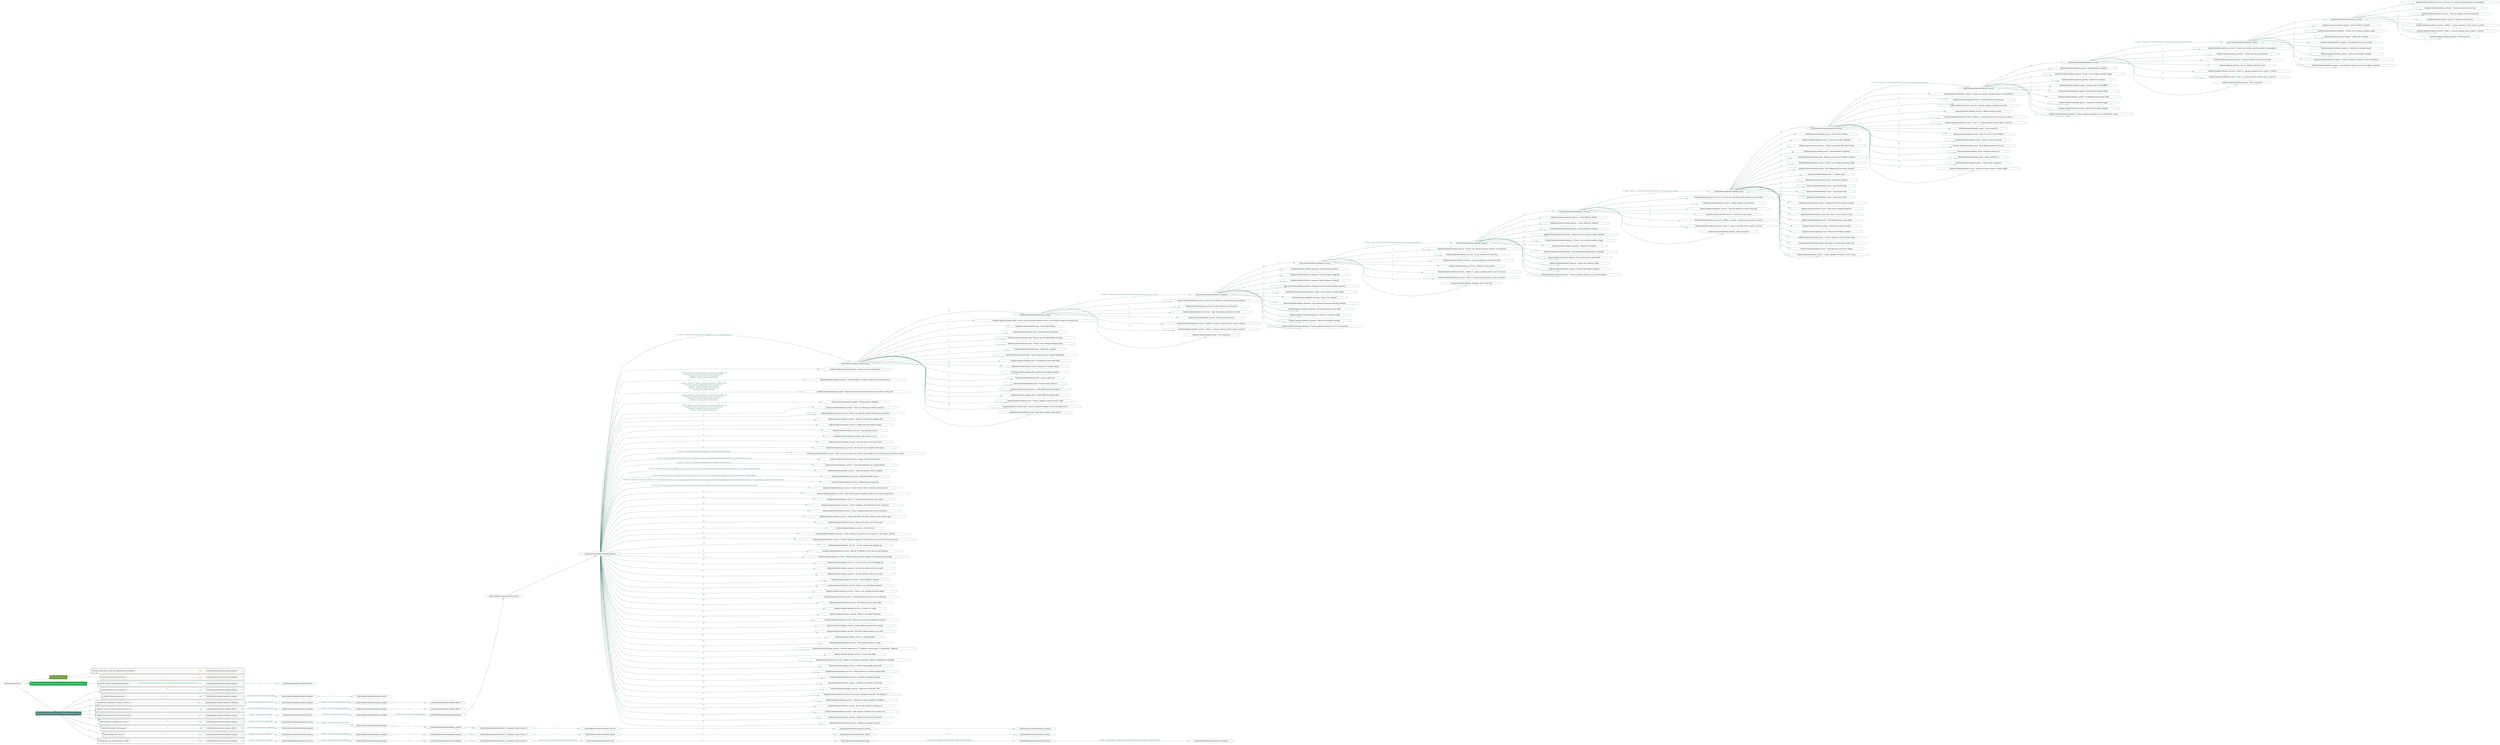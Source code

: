 digraph {
	graph [concentrate=true ordering=in rankdir=LR ratio=fill]
	edge [esep=5 sep=10]
	"kubeinit/playbook.yml" [id=root_node style=dotted]
	play_50a7d97d [label="Play: Initial setup (1)" color="#6a9735" fontcolor="#ffffff" id=play_50a7d97d shape=box style=filled tooltip=localhost]
	"kubeinit/playbook.yml" -> play_50a7d97d [label="1 " color="#6a9735" fontcolor="#6a9735" id=edge_e65cfec1 labeltooltip="1 " tooltip="1 "]
	subgraph "kubeinit.kubeinit.kubeinit_prepare" {
		role_fbff659d [label="[role] kubeinit.kubeinit.kubeinit_prepare" color="#6a9735" id=role_fbff659d tooltip="kubeinit.kubeinit.kubeinit_prepare"]
	}
	subgraph "kubeinit.kubeinit.kubeinit_prepare" {
		role_e44a702b [label="[role] kubeinit.kubeinit.kubeinit_prepare" color="#6a9735" id=role_e44a702b tooltip="kubeinit.kubeinit.kubeinit_prepare"]
	}
	subgraph "Play: Initial setup (1)" {
		play_50a7d97d -> block_dd3974e9 [label=1 color="#6a9735" fontcolor="#6a9735" id=edge_7dd72d08 labeltooltip=1 tooltip=1]
		subgraph cluster_block_dd3974e9 {
			block_dd3974e9 [label="[block] Gather facts about the deployment environment" color="#6a9735" id=block_dd3974e9 labeltooltip="Gather facts about the deployment environment" shape=box tooltip="Gather facts about the deployment environment"]
			block_dd3974e9 -> role_fbff659d [label="1 " color="#6a9735" fontcolor="#6a9735" id=edge_239dfacd labeltooltip="1 " tooltip="1 "]
		}
		play_50a7d97d -> block_520aa773 [label=2 color="#6a9735" fontcolor="#6a9735" id=edge_fa01a6de labeltooltip=2 tooltip=2]
		subgraph cluster_block_520aa773 {
			block_520aa773 [label="[block] Prepare the hypervisors" color="#6a9735" id=block_520aa773 labeltooltip="Prepare the hypervisors" shape=box tooltip="Prepare the hypervisors"]
			block_520aa773 -> role_e44a702b [label="1 " color="#6a9735" fontcolor="#6a9735" id=edge_5f0e1886 labeltooltip="1 " tooltip="1 "]
		}
	}
	play_ffab0e8c [label="Play: Prepare all hypervisor hosts to deploy service and cluster nodes (0)" color="#1fad51" fontcolor="#ffffff" id=play_ffab0e8c shape=box style=filled tooltip="Play: Prepare all hypervisor hosts to deploy service and cluster nodes (0)"]
	"kubeinit/playbook.yml" -> play_ffab0e8c [label="2 " color="#1fad51" fontcolor="#1fad51" id=edge_81d61a6c labeltooltip="2 " tooltip="2 "]
	subgraph "kubeinit.kubeinit.kubeinit_libvirt" {
		role_feeb7361 [label="[role] kubeinit.kubeinit.kubeinit_libvirt" color="#1fad51" id=role_feeb7361 tooltip="kubeinit.kubeinit.kubeinit_libvirt"]
	}
	subgraph "kubeinit.kubeinit.kubeinit_prepare" {
		role_327c4390 [label="[role] kubeinit.kubeinit.kubeinit_prepare" color="#1fad51" id=role_327c4390 tooltip="kubeinit.kubeinit.kubeinit_prepare"]
		role_327c4390 -> role_feeb7361 [label="1 " color="#1fad51" fontcolor="#1fad51" id=edge_850f3e16 labeltooltip="1 " tooltip="1 "]
	}
	subgraph "Play: Prepare all hypervisor hosts to deploy service and cluster nodes (0)" {
		play_ffab0e8c -> block_b3574c33 [label=1 color="#1fad51" fontcolor="#1fad51" id=edge_2175d680 labeltooltip=1 tooltip=1]
		subgraph cluster_block_b3574c33 {
			block_b3574c33 [label="[block] Prepare individual hypervisors" color="#1fad51" id=block_b3574c33 labeltooltip="Prepare individual hypervisors" shape=box tooltip="Prepare individual hypervisors"]
			block_b3574c33 -> role_327c4390 [label="1 [when: inventory_hostname in hostvars['kubeinit-cluster-facts'].hypervisors]" color="#1fad51" fontcolor="#1fad51" id=edge_c203382e labeltooltip="1 [when: inventory_hostname in hostvars['kubeinit-cluster-facts'].hypervisors]" tooltip="1 [when: inventory_hostname in hostvars['kubeinit-cluster-facts'].hypervisors]"]
		}
	}
	play_b06b4f33 [label="Play: Run cluster deployment on prepared hypervisors (1)" color="#4c8076" fontcolor="#ffffff" id=play_b06b4f33 shape=box style=filled tooltip=localhost]
	"kubeinit/playbook.yml" -> play_b06b4f33 [label="3 " color="#4c8076" fontcolor="#4c8076" id=edge_47913077 labeltooltip="3 " tooltip="3 "]
	subgraph "kubeinit.kubeinit.kubeinit_prepare" {
		role_e0afb32a [label="[role] kubeinit.kubeinit.kubeinit_prepare" color="#4c8076" id=role_e0afb32a tooltip="kubeinit.kubeinit.kubeinit_prepare"]
	}
	subgraph "kubeinit.kubeinit.kubeinit_libvirt" {
		role_e34c3b5d [label="[role] kubeinit.kubeinit.kubeinit_libvirt" color="#4c8076" id=role_e34c3b5d tooltip="kubeinit.kubeinit.kubeinit_libvirt"]
	}
	subgraph "kubeinit.kubeinit.kubeinit_prepare" {
		role_1590d063 [label="[role] kubeinit.kubeinit.kubeinit_prepare" color="#4c8076" id=role_1590d063 tooltip="kubeinit.kubeinit.kubeinit_prepare"]
		role_1590d063 -> role_e34c3b5d [label="1 " color="#4c8076" fontcolor="#4c8076" id=edge_7bad3355 labeltooltip="1 " tooltip="1 "]
	}
	subgraph "kubeinit.kubeinit.kubeinit_prepare" {
		role_83fe8076 [label="[role] kubeinit.kubeinit.kubeinit_prepare" color="#4c8076" id=role_83fe8076 tooltip="kubeinit.kubeinit.kubeinit_prepare"]
		role_83fe8076 -> role_1590d063 [label="1 [when: not environment_prepared]" color="#4c8076" fontcolor="#4c8076" id=edge_44fcfb71 labeltooltip="1 [when: not environment_prepared]" tooltip="1 [when: not environment_prepared]"]
	}
	subgraph "kubeinit.kubeinit.kubeinit_libvirt" {
		role_5e4c58ec [label="[role] kubeinit.kubeinit.kubeinit_libvirt" color="#4c8076" id=role_5e4c58ec tooltip="kubeinit.kubeinit.kubeinit_libvirt"]
	}
	subgraph "kubeinit.kubeinit.kubeinit_prepare" {
		role_a070daaf [label="[role] kubeinit.kubeinit.kubeinit_prepare" color="#4c8076" id=role_a070daaf tooltip="kubeinit.kubeinit.kubeinit_prepare"]
		role_a070daaf -> role_5e4c58ec [label="1 " color="#4c8076" fontcolor="#4c8076" id=edge_a6bf891b labeltooltip="1 " tooltip="1 "]
	}
	subgraph "kubeinit.kubeinit.kubeinit_prepare" {
		role_c7bb8828 [label="[role] kubeinit.kubeinit.kubeinit_prepare" color="#4c8076" id=role_c7bb8828 tooltip="kubeinit.kubeinit.kubeinit_prepare"]
		role_c7bb8828 -> role_a070daaf [label="1 [when: not environment_prepared]" color="#4c8076" fontcolor="#4c8076" id=edge_5d40605f labeltooltip="1 [when: not environment_prepared]" tooltip="1 [when: not environment_prepared]"]
	}
	subgraph "kubeinit.kubeinit.kubeinit_validations" {
		role_3811afba [label="[role] kubeinit.kubeinit.kubeinit_validations" color="#4c8076" id=role_3811afba tooltip="kubeinit.kubeinit.kubeinit_validations"]
		role_3811afba -> role_c7bb8828 [label="1 [when: not hypervisors_cleaned]" color="#4c8076" fontcolor="#4c8076" id=edge_57a06ee2 labeltooltip="1 [when: not hypervisors_cleaned]" tooltip="1 [when: not hypervisors_cleaned]"]
	}
	subgraph "kubeinit.kubeinit.kubeinit_libvirt" {
		role_f72294ff [label="[role] kubeinit.kubeinit.kubeinit_libvirt" color="#4c8076" id=role_f72294ff tooltip="kubeinit.kubeinit.kubeinit_libvirt"]
	}
	subgraph "kubeinit.kubeinit.kubeinit_prepare" {
		role_08a6ea0b [label="[role] kubeinit.kubeinit.kubeinit_prepare" color="#4c8076" id=role_08a6ea0b tooltip="kubeinit.kubeinit.kubeinit_prepare"]
		role_08a6ea0b -> role_f72294ff [label="1 " color="#4c8076" fontcolor="#4c8076" id=edge_665fd564 labeltooltip="1 " tooltip="1 "]
	}
	subgraph "kubeinit.kubeinit.kubeinit_prepare" {
		role_da6b41e7 [label="[role] kubeinit.kubeinit.kubeinit_prepare" color="#4c8076" id=role_da6b41e7 tooltip="kubeinit.kubeinit.kubeinit_prepare"]
		role_da6b41e7 -> role_08a6ea0b [label="1 [when: not environment_prepared]" color="#4c8076" fontcolor="#4c8076" id=edge_45c62211 labeltooltip="1 [when: not environment_prepared]" tooltip="1 [when: not environment_prepared]"]
	}
	subgraph "kubeinit.kubeinit.kubeinit_libvirt" {
		role_6579c02a [label="[role] kubeinit.kubeinit.kubeinit_libvirt" color="#4c8076" id=role_6579c02a tooltip="kubeinit.kubeinit.kubeinit_libvirt"]
		role_6579c02a -> role_da6b41e7 [label="1 [when: not hypervisors_cleaned]" color="#4c8076" fontcolor="#4c8076" id=edge_e4997a3b labeltooltip="1 [when: not hypervisors_cleaned]" tooltip="1 [when: not hypervisors_cleaned]"]
	}
	subgraph "kubeinit.kubeinit.kubeinit_services" {
		role_c2aacb42 [label="[role] kubeinit.kubeinit.kubeinit_services" color="#4c8076" id=role_c2aacb42 tooltip="kubeinit.kubeinit.kubeinit_services"]
		task_f59d1219 [label="kubeinit.kubeinit.kubeinit_services : Ensure user specific systemd instance are persistent" color="#4c8076" id=task_f59d1219 shape=octagon tooltip="kubeinit.kubeinit.kubeinit_services : Ensure user specific systemd instance are persistent"]
		role_c2aacb42 -> task_f59d1219 [label="1 " color="#4c8076" fontcolor="#4c8076" id=edge_543aba30 labeltooltip="1 " tooltip="1 "]
		task_4b2c7c72 [label="kubeinit.kubeinit.kubeinit_services : Create systemd user directory" color="#4c8076" id=task_4b2c7c72 shape=octagon tooltip="kubeinit.kubeinit.kubeinit_services : Create systemd user directory"]
		role_c2aacb42 -> task_4b2c7c72 [label="2 " color="#4c8076" fontcolor="#4c8076" id=edge_1fd9ecf8 labeltooltip="2 " tooltip="2 "]
		task_120f9a7b [label="kubeinit.kubeinit.kubeinit_services : Copy the podman systemd service file" color="#4c8076" id=task_120f9a7b shape=octagon tooltip="kubeinit.kubeinit.kubeinit_services : Copy the podman systemd service file"]
		role_c2aacb42 -> task_120f9a7b [label="3 " color="#4c8076" fontcolor="#4c8076" id=edge_ac884a57 labeltooltip="3 " tooltip="3 "]
		task_eeb06070 [label="kubeinit.kubeinit.kubeinit_services : Reload systemd service" color="#4c8076" id=task_eeb06070 shape=octagon tooltip="kubeinit.kubeinit.kubeinit_services : Reload systemd service"]
		role_c2aacb42 -> task_eeb06070 [label="4 " color="#4c8076" fontcolor="#4c8076" id=edge_d7e0aa0f labeltooltip="4 " tooltip="4 "]
		task_d0d2f256 [label="kubeinit.kubeinit.kubeinit_services : Enable {{ _param_systemd_service_name }}.service" color="#4c8076" id=task_d0d2f256 shape=octagon tooltip="kubeinit.kubeinit.kubeinit_services : Enable {{ _param_systemd_service_name }}.service"]
		role_c2aacb42 -> task_d0d2f256 [label="5 " color="#4c8076" fontcolor="#4c8076" id=edge_b0bbed39 labeltooltip="5 " tooltip="5 "]
		task_8c8aba60 [label="kubeinit.kubeinit.kubeinit_services : Start {{ _param_systemd_service_name }}.service" color="#4c8076" id=task_8c8aba60 shape=octagon tooltip="kubeinit.kubeinit.kubeinit_services : Start {{ _param_systemd_service_name }}.service"]
		role_c2aacb42 -> task_8c8aba60 [label="6 " color="#4c8076" fontcolor="#4c8076" id=edge_839d1dd5 labeltooltip="6 " tooltip="6 "]
		task_6e068ebd [label="kubeinit.kubeinit.kubeinit_registry : Clear temp facts" color="#4c8076" id=task_6e068ebd shape=octagon tooltip="kubeinit.kubeinit.kubeinit_registry : Clear temp facts"]
		role_c2aacb42 -> task_6e068ebd [label="7 " color="#4c8076" fontcolor="#4c8076" id=edge_de2c078e labeltooltip="7 " tooltip="7 "]
	}
	subgraph "kubeinit.kubeinit.kubeinit_registry" {
		role_b9b59a4a [label="[role] kubeinit.kubeinit.kubeinit_registry" color="#4c8076" id=role_b9b59a4a tooltip="kubeinit.kubeinit.kubeinit_registry"]
		task_5a1fae36 [label="kubeinit.kubeinit.kubeinit_registry : Install buildah if required" color="#4c8076" id=task_5a1fae36 shape=octagon tooltip="kubeinit.kubeinit.kubeinit_registry : Install buildah if required"]
		role_b9b59a4a -> task_5a1fae36 [label="1 " color="#4c8076" fontcolor="#4c8076" id=edge_034dcfb9 labeltooltip="1 " tooltip="1 "]
		task_bda6472e [label="kubeinit.kubeinit.kubeinit_registry : Create a new working container image" color="#4c8076" id=task_bda6472e shape=octagon tooltip="kubeinit.kubeinit.kubeinit_registry : Create a new working container image"]
		role_b9b59a4a -> task_bda6472e [label="2 " color="#4c8076" fontcolor="#4c8076" id=edge_f1087fce labeltooltip="2 " tooltip="2 "]
		task_8c3cbf93 [label="kubeinit.kubeinit.kubeinit_registry : Update the container" color="#4c8076" id=task_8c3cbf93 shape=octagon tooltip="kubeinit.kubeinit.kubeinit_registry : Update the container"]
		role_b9b59a4a -> task_8c3cbf93 [label="3 " color="#4c8076" fontcolor="#4c8076" id=edge_e6be2809 labeltooltip="3 " tooltip="3 "]
		task_943cc0af [label="kubeinit.kubeinit.kubeinit_registry : Set kubeinit-cluster-name label" color="#4c8076" id=task_943cc0af shape=octagon tooltip="kubeinit.kubeinit.kubeinit_registry : Set kubeinit-cluster-name label"]
		role_b9b59a4a -> task_943cc0af [label="4 " color="#4c8076" fontcolor="#4c8076" id=edge_122b445c labeltooltip="4 " tooltip="4 "]
		task_382f6659 [label="kubeinit.kubeinit.kubeinit_registry : Commit the container image" color="#4c8076" id=task_382f6659 shape=octagon tooltip="kubeinit.kubeinit.kubeinit_registry : Commit the container image"]
		role_b9b59a4a -> task_382f6659 [label="5 " color="#4c8076" fontcolor="#4c8076" id=edge_4a667b92 labeltooltip="5 " tooltip="5 "]
		task_6931d669 [label="kubeinit.kubeinit.kubeinit_registry : Remove the buildah container" color="#4c8076" id=task_6931d669 shape=octagon tooltip="kubeinit.kubeinit.kubeinit_registry : Remove the buildah container"]
		role_b9b59a4a -> task_6931d669 [label="6 " color="#4c8076" fontcolor="#4c8076" id=edge_9b84ab9d labeltooltip="6 " tooltip="6 "]
		task_826361e8 [label="kubeinit.kubeinit.kubeinit_registry : Create a podman container to serve the registry" color="#4c8076" id=task_826361e8 shape=octagon tooltip="kubeinit.kubeinit.kubeinit_registry : Create a podman container to serve the registry"]
		role_b9b59a4a -> task_826361e8 [label="7 " color="#4c8076" fontcolor="#4c8076" id=edge_95d04c5c labeltooltip="7 " tooltip="7 "]
		task_9197b86e [label="kubeinit.kubeinit.kubeinit_registry : Copy kubeinit registry secrets into registry container" color="#4c8076" id=task_9197b86e shape=octagon tooltip="kubeinit.kubeinit.kubeinit_registry : Copy kubeinit registry secrets into registry container"]
		role_b9b59a4a -> task_9197b86e [label="8 " color="#4c8076" fontcolor="#4c8076" id=edge_316fdcd3 labeltooltip="8 " tooltip="8 "]
		role_b9b59a4a -> role_c2aacb42 [label="9 " color="#4c8076" fontcolor="#4c8076" id=edge_ac6378e7 labeltooltip="9 " tooltip="9 "]
	}
	subgraph "kubeinit.kubeinit.kubeinit_services" {
		role_090a41ab [label="[role] kubeinit.kubeinit.kubeinit_services" color="#4c8076" id=role_090a41ab tooltip="kubeinit.kubeinit.kubeinit_services"]
		task_e9e5ae2e [label="kubeinit.kubeinit.kubeinit_services : Ensure user specific systemd instance are persistent" color="#4c8076" id=task_e9e5ae2e shape=octagon tooltip="kubeinit.kubeinit.kubeinit_services : Ensure user specific systemd instance are persistent"]
		role_090a41ab -> task_e9e5ae2e [label="1 " color="#4c8076" fontcolor="#4c8076" id=edge_d7957012 labeltooltip="1 " tooltip="1 "]
		task_372e9c87 [label="kubeinit.kubeinit.kubeinit_services : Create systemd user directory" color="#4c8076" id=task_372e9c87 shape=octagon tooltip="kubeinit.kubeinit.kubeinit_services : Create systemd user directory"]
		role_090a41ab -> task_372e9c87 [label="2 " color="#4c8076" fontcolor="#4c8076" id=edge_4b9a7fb9 labeltooltip="2 " tooltip="2 "]
		task_d5264d54 [label="kubeinit.kubeinit.kubeinit_services : Copy the podman systemd service file" color="#4c8076" id=task_d5264d54 shape=octagon tooltip="kubeinit.kubeinit.kubeinit_services : Copy the podman systemd service file"]
		role_090a41ab -> task_d5264d54 [label="3 " color="#4c8076" fontcolor="#4c8076" id=edge_eecac917 labeltooltip="3 " tooltip="3 "]
		task_58a21844 [label="kubeinit.kubeinit.kubeinit_services : Reload systemd service" color="#4c8076" id=task_58a21844 shape=octagon tooltip="kubeinit.kubeinit.kubeinit_services : Reload systemd service"]
		role_090a41ab -> task_58a21844 [label="4 " color="#4c8076" fontcolor="#4c8076" id=edge_beec9a42 labeltooltip="4 " tooltip="4 "]
		task_8cae9f08 [label="kubeinit.kubeinit.kubeinit_services : Enable {{ _param_systemd_service_name }}.service" color="#4c8076" id=task_8cae9f08 shape=octagon tooltip="kubeinit.kubeinit.kubeinit_services : Enable {{ _param_systemd_service_name }}.service"]
		role_090a41ab -> task_8cae9f08 [label="5 " color="#4c8076" fontcolor="#4c8076" id=edge_0d109bde labeltooltip="5 " tooltip="5 "]
		task_a626c295 [label="kubeinit.kubeinit.kubeinit_services : Start {{ _param_systemd_service_name }}.service" color="#4c8076" id=task_a626c295 shape=octagon tooltip="kubeinit.kubeinit.kubeinit_services : Start {{ _param_systemd_service_name }}.service"]
		role_090a41ab -> task_a626c295 [label="6 " color="#4c8076" fontcolor="#4c8076" id=edge_b500eb6e labeltooltip="6 " tooltip="6 "]
		task_edbc391e [label="kubeinit.kubeinit.kubeinit_apache : Clear temp facts" color="#4c8076" id=task_edbc391e shape=octagon tooltip="kubeinit.kubeinit.kubeinit_apache : Clear temp facts"]
		role_090a41ab -> task_edbc391e [label="7 " color="#4c8076" fontcolor="#4c8076" id=edge_ca78dd00 labeltooltip="7 " tooltip="7 "]
		role_090a41ab -> role_b9b59a4a [label="8 [when: 'registry' in hostvars[kubeinit_deployment_node_name].services]" color="#4c8076" fontcolor="#4c8076" id=edge_e973a3be labeltooltip="8 [when: 'registry' in hostvars[kubeinit_deployment_node_name].services]" tooltip="8 [when: 'registry' in hostvars[kubeinit_deployment_node_name].services]"]
	}
	subgraph "kubeinit.kubeinit.kubeinit_apache" {
		role_cc28c07b [label="[role] kubeinit.kubeinit.kubeinit_apache" color="#4c8076" id=role_cc28c07b tooltip="kubeinit.kubeinit.kubeinit_apache"]
		task_ae7a285d [label="kubeinit.kubeinit.kubeinit_apache : Install buildah if required" color="#4c8076" id=task_ae7a285d shape=octagon tooltip="kubeinit.kubeinit.kubeinit_apache : Install buildah if required"]
		role_cc28c07b -> task_ae7a285d [label="1 " color="#4c8076" fontcolor="#4c8076" id=edge_5303f78e labeltooltip="1 " tooltip="1 "]
		task_2469ed34 [label="kubeinit.kubeinit.kubeinit_apache : Create a new working container image" color="#4c8076" id=task_2469ed34 shape=octagon tooltip="kubeinit.kubeinit.kubeinit_apache : Create a new working container image"]
		role_cc28c07b -> task_2469ed34 [label="2 " color="#4c8076" fontcolor="#4c8076" id=edge_a791d9d5 labeltooltip="2 " tooltip="2 "]
		task_ed0de511 [label="kubeinit.kubeinit.kubeinit_apache : Update the container" color="#4c8076" id=task_ed0de511 shape=octagon tooltip="kubeinit.kubeinit.kubeinit_apache : Update the container"]
		role_cc28c07b -> task_ed0de511 [label="3 " color="#4c8076" fontcolor="#4c8076" id=edge_5f7f7999 labeltooltip="3 " tooltip="3 "]
		task_c6dc91ff [label="kubeinit.kubeinit.kubeinit_apache : Replace port 80 with 8080" color="#4c8076" id=task_c6dc91ff shape=octagon tooltip="kubeinit.kubeinit.kubeinit_apache : Replace port 80 with 8080"]
		role_cc28c07b -> task_c6dc91ff [label="4 " color="#4c8076" fontcolor="#4c8076" id=edge_df0d3303 labeltooltip="4 " tooltip="4 "]
		task_18c124cf [label="kubeinit.kubeinit.kubeinit_apache : Create link to kubeinit folder" color="#4c8076" id=task_18c124cf shape=octagon tooltip="kubeinit.kubeinit.kubeinit_apache : Create link to kubeinit folder"]
		role_cc28c07b -> task_18c124cf [label="5 " color="#4c8076" fontcolor="#4c8076" id=edge_5587dcc4 labeltooltip="5 " tooltip="5 "]
		task_c078f177 [label="kubeinit.kubeinit.kubeinit_apache : Set kubeinit-cluster-name label" color="#4c8076" id=task_c078f177 shape=octagon tooltip="kubeinit.kubeinit.kubeinit_apache : Set kubeinit-cluster-name label"]
		role_cc28c07b -> task_c078f177 [label="6 " color="#4c8076" fontcolor="#4c8076" id=edge_9e532683 labeltooltip="6 " tooltip="6 "]
		task_30f21aed [label="kubeinit.kubeinit.kubeinit_apache : Commit the container image" color="#4c8076" id=task_30f21aed shape=octagon tooltip="kubeinit.kubeinit.kubeinit_apache : Commit the container image"]
		role_cc28c07b -> task_30f21aed [label="7 " color="#4c8076" fontcolor="#4c8076" id=edge_c162ddd3 labeltooltip="7 " tooltip="7 "]
		task_1fae0469 [label="kubeinit.kubeinit.kubeinit_apache : Remove the buildah container" color="#4c8076" id=task_1fae0469 shape=octagon tooltip="kubeinit.kubeinit.kubeinit_apache : Remove the buildah container"]
		role_cc28c07b -> task_1fae0469 [label="8 " color="#4c8076" fontcolor="#4c8076" id=edge_011b521f labeltooltip="8 " tooltip="8 "]
		task_62d51691 [label="kubeinit.kubeinit.kubeinit_apache : Create a podman container to serve the Apache server" color="#4c8076" id=task_62d51691 shape=octagon tooltip="kubeinit.kubeinit.kubeinit_apache : Create a podman container to serve the Apache server"]
		role_cc28c07b -> task_62d51691 [label="9 " color="#4c8076" fontcolor="#4c8076" id=edge_22e528a1 labeltooltip="9 " tooltip="9 "]
		role_cc28c07b -> role_090a41ab [label="10 " color="#4c8076" fontcolor="#4c8076" id=edge_846159dd labeltooltip="10 " tooltip="10 "]
	}
	subgraph "kubeinit.kubeinit.kubeinit_services" {
		role_1bb99d04 [label="[role] kubeinit.kubeinit.kubeinit_services" color="#4c8076" id=role_1bb99d04 tooltip="kubeinit.kubeinit.kubeinit_services"]
		task_0dd1d8ee [label="kubeinit.kubeinit.kubeinit_services : Ensure user specific systemd instance are persistent" color="#4c8076" id=task_0dd1d8ee shape=octagon tooltip="kubeinit.kubeinit.kubeinit_services : Ensure user specific systemd instance are persistent"]
		role_1bb99d04 -> task_0dd1d8ee [label="1 " color="#4c8076" fontcolor="#4c8076" id=edge_a1128e64 labeltooltip="1 " tooltip="1 "]
		task_5fdd5ee9 [label="kubeinit.kubeinit.kubeinit_services : Create systemd user directory" color="#4c8076" id=task_5fdd5ee9 shape=octagon tooltip="kubeinit.kubeinit.kubeinit_services : Create systemd user directory"]
		role_1bb99d04 -> task_5fdd5ee9 [label="2 " color="#4c8076" fontcolor="#4c8076" id=edge_9843d432 labeltooltip="2 " tooltip="2 "]
		task_38219a84 [label="kubeinit.kubeinit.kubeinit_services : Copy the podman systemd service file" color="#4c8076" id=task_38219a84 shape=octagon tooltip="kubeinit.kubeinit.kubeinit_services : Copy the podman systemd service file"]
		role_1bb99d04 -> task_38219a84 [label="3 " color="#4c8076" fontcolor="#4c8076" id=edge_e9b1f899 labeltooltip="3 " tooltip="3 "]
		task_f10b3df0 [label="kubeinit.kubeinit.kubeinit_services : Reload systemd service" color="#4c8076" id=task_f10b3df0 shape=octagon tooltip="kubeinit.kubeinit.kubeinit_services : Reload systemd service"]
		role_1bb99d04 -> task_f10b3df0 [label="4 " color="#4c8076" fontcolor="#4c8076" id=edge_fd10ce89 labeltooltip="4 " tooltip="4 "]
		task_706ec18d [label="kubeinit.kubeinit.kubeinit_services : Enable {{ _param_systemd_service_name }}.service" color="#4c8076" id=task_706ec18d shape=octagon tooltip="kubeinit.kubeinit.kubeinit_services : Enable {{ _param_systemd_service_name }}.service"]
		role_1bb99d04 -> task_706ec18d [label="5 " color="#4c8076" fontcolor="#4c8076" id=edge_7b38666c labeltooltip="5 " tooltip="5 "]
		task_34f328b4 [label="kubeinit.kubeinit.kubeinit_services : Start {{ _param_systemd_service_name }}.service" color="#4c8076" id=task_34f328b4 shape=octagon tooltip="kubeinit.kubeinit.kubeinit_services : Start {{ _param_systemd_service_name }}.service"]
		role_1bb99d04 -> task_34f328b4 [label="6 " color="#4c8076" fontcolor="#4c8076" id=edge_4f2e97c6 labeltooltip="6 " tooltip="6 "]
		task_65e439a3 [label="kubeinit.kubeinit.kubeinit_nexus : Clear temp facts" color="#4c8076" id=task_65e439a3 shape=octagon tooltip="kubeinit.kubeinit.kubeinit_nexus : Clear temp facts"]
		role_1bb99d04 -> task_65e439a3 [label="7 " color="#4c8076" fontcolor="#4c8076" id=edge_3681c28a labeltooltip="7 " tooltip="7 "]
		task_3169b52b [label="kubeinit.kubeinit.kubeinit_nexus : Wait for service to be available" color="#4c8076" id=task_3169b52b shape=octagon tooltip="kubeinit.kubeinit.kubeinit_nexus : Wait for service to be available"]
		role_1bb99d04 -> task_3169b52b [label="8 " color="#4c8076" fontcolor="#4c8076" id=edge_075d0f9b labeltooltip="8 " tooltip="8 "]
		task_cafa7482 [label="kubeinit.kubeinit.kubeinit_nexus : Copy out admin password" color="#4c8076" id=task_cafa7482 shape=octagon tooltip="kubeinit.kubeinit.kubeinit_nexus : Copy out admin password"]
		role_1bb99d04 -> task_cafa7482 [label="9 " color="#4c8076" fontcolor="#4c8076" id=edge_cbab78e2 labeltooltip="9 " tooltip="9 "]
		task_35e986e2 [label="kubeinit.kubeinit.kubeinit_nexus : Read admin password into a var" color="#4c8076" id=task_35e986e2 shape=octagon tooltip="kubeinit.kubeinit.kubeinit_nexus : Read admin password into a var"]
		role_1bb99d04 -> task_35e986e2 [label="10 " color="#4c8076" fontcolor="#4c8076" id=edge_f520baba labeltooltip="10 " tooltip="10 "]
		task_8ac4be57 [label="kubeinit.kubeinit.kubeinit_nexus : Install the nexus3 cli" color="#4c8076" id=task_8ac4be57 shape=octagon tooltip="kubeinit.kubeinit.kubeinit_nexus : Install the nexus3 cli"]
		role_1bb99d04 -> task_8ac4be57 [label="11 " color="#4c8076" fontcolor="#4c8076" id=edge_b6746e1b labeltooltip="11 " tooltip="11 "]
		task_d4bb3727 [label="kubeinit.kubeinit.kubeinit_nexus : Login to nexus3 cli" color="#4c8076" id=task_d4bb3727 shape=octagon tooltip="kubeinit.kubeinit.kubeinit_nexus : Login to nexus3 cli"]
		role_1bb99d04 -> task_d4bb3727 [label="12 " color="#4c8076" fontcolor="#4c8076" id=edge_4fbddfa7 labeltooltip="12 " tooltip="12 "]
		task_0e464d1c [label="kubeinit.kubeinit.kubeinit_nexus : Create docker repository" color="#4c8076" id=task_0e464d1c shape=octagon tooltip="kubeinit.kubeinit.kubeinit_nexus : Create docker repository"]
		role_1bb99d04 -> task_0e464d1c [label="13 " color="#4c8076" fontcolor="#4c8076" id=edge_b644000e labeltooltip="13 " tooltip="13 "]
		task_2db3998d [label="kubeinit.kubeinit.kubeinit_nexus : Activate security realm for docker tokens" color="#4c8076" id=task_2db3998d shape=octagon tooltip="kubeinit.kubeinit.kubeinit_nexus : Activate security realm for docker tokens"]
		role_1bb99d04 -> task_2db3998d [label="14 " color="#4c8076" fontcolor="#4c8076" id=edge_560c830c labeltooltip="14 " tooltip="14 "]
		role_1bb99d04 -> role_cc28c07b [label="15 [when: 'apache' in hostvars[kubeinit_deployment_node_name].services]" color="#4c8076" fontcolor="#4c8076" id=edge_35a0edd5 labeltooltip="15 [when: 'apache' in hostvars[kubeinit_deployment_node_name].services]" tooltip="15 [when: 'apache' in hostvars[kubeinit_deployment_node_name].services]"]
	}
	subgraph "kubeinit.kubeinit.kubeinit_nexus" {
		role_1cc64657 [label="[role] kubeinit.kubeinit.kubeinit_nexus" color="#4c8076" id=role_1cc64657 tooltip="kubeinit.kubeinit.kubeinit_nexus"]
		task_fdfed07e [label="kubeinit.kubeinit.kubeinit_nexus : Create Nexus folders" color="#4c8076" id=task_fdfed07e shape=octagon tooltip="kubeinit.kubeinit.kubeinit_nexus : Create Nexus folders"]
		role_1cc64657 -> task_fdfed07e [label="1 " color="#4c8076" fontcolor="#4c8076" id=edge_3de42108 labeltooltip="1 " tooltip="1 "]
		task_a89dffde [label="kubeinit.kubeinit.kubeinit_nexus : Create nexus-data subfolders" color="#4c8076" id=task_a89dffde shape=octagon tooltip="kubeinit.kubeinit.kubeinit_nexus : Create nexus-data subfolders"]
		role_1cc64657 -> task_a89dffde [label="2 " color="#4c8076" fontcolor="#4c8076" id=edge_e7e7d525 labeltooltip="2 " tooltip="2 "]
		task_6d58abb6 [label="kubeinit.kubeinit.kubeinit_nexus : Create the property file update script" color="#4c8076" id=task_6d58abb6 shape=octagon tooltip="kubeinit.kubeinit.kubeinit_nexus : Create the property file update script"]
		role_1cc64657 -> task_6d58abb6 [label="3 " color="#4c8076" fontcolor="#4c8076" id=edge_5f05524d labeltooltip="3 " tooltip="3 "]
		task_b9c2478d [label="kubeinit.kubeinit.kubeinit_nexus : Install buildah if required" color="#4c8076" id=task_b9c2478d shape=octagon tooltip="kubeinit.kubeinit.kubeinit_nexus : Install buildah if required"]
		role_1cc64657 -> task_b9c2478d [label="4 " color="#4c8076" fontcolor="#4c8076" id=edge_093ea720 labeltooltip="4 " tooltip="4 "]
		task_9a75ffac [label="kubeinit.kubeinit.kubeinit_nexus : Remove any old nexus buildah container" color="#4c8076" id=task_9a75ffac shape=octagon tooltip="kubeinit.kubeinit.kubeinit_nexus : Remove any old nexus buildah container"]
		role_1cc64657 -> task_9a75ffac [label="5 " color="#4c8076" fontcolor="#4c8076" id=edge_8fa010d1 labeltooltip="5 " tooltip="5 "]
		task_20c38260 [label="kubeinit.kubeinit.kubeinit_nexus : Create a new working container image" color="#4c8076" id=task_20c38260 shape=octagon tooltip="kubeinit.kubeinit.kubeinit_nexus : Create a new working container image"]
		role_1cc64657 -> task_20c38260 [label="6 " color="#4c8076" fontcolor="#4c8076" id=edge_0e80e382 labeltooltip="6 " tooltip="6 "]
		task_71223ecf [label="kubeinit.kubeinit.kubeinit_nexus : Set working directory inside container" color="#4c8076" id=task_71223ecf shape=octagon tooltip="kubeinit.kubeinit.kubeinit_nexus : Set working directory inside container"]
		role_1cc64657 -> task_71223ecf [label="7 " color="#4c8076" fontcolor="#4c8076" id=edge_51c7d212 labeltooltip="7 " tooltip="7 "]
		task_8c39fda7 [label="kubeinit.kubeinit.kubeinit_nexus : Update image" color="#4c8076" id=task_8c39fda7 shape=octagon tooltip="kubeinit.kubeinit.kubeinit_nexus : Update image"]
		role_1cc64657 -> task_8c39fda7 [label="8 " color="#4c8076" fontcolor="#4c8076" id=edge_968023d0 labeltooltip="8 " tooltip="8 "]
		task_d6005848 [label="kubeinit.kubeinit.kubeinit_nexus : Create java keystore" color="#4c8076" id=task_d6005848 shape=octagon tooltip="kubeinit.kubeinit.kubeinit_nexus : Create java keystore"]
		role_1cc64657 -> task_d6005848 [label="9 " color="#4c8076" fontcolor="#4c8076" id=edge_bc08f187 labeltooltip="9 " tooltip="9 "]
		task_a4722c8d [label="kubeinit.kubeinit.kubeinit_nexus : Copy keystore file" color="#4c8076" id=task_a4722c8d shape=octagon tooltip="kubeinit.kubeinit.kubeinit_nexus : Copy keystore file"]
		role_1cc64657 -> task_a4722c8d [label="10 " color="#4c8076" fontcolor="#4c8076" id=edge_9ec31b05 labeltooltip="10 " tooltip="10 "]
		task_18ea907a [label="kubeinit.kubeinit.kubeinit_nexus : Copy keystore file" color="#4c8076" id=task_18ea907a shape=octagon tooltip="kubeinit.kubeinit.kubeinit_nexus : Copy keystore file"]
		role_1cc64657 -> task_18ea907a [label="11 " color="#4c8076" fontcolor="#4c8076" id=edge_16b79bef labeltooltip="11 " tooltip="11 "]
		task_b303cea3 [label="kubeinit.kubeinit.kubeinit_nexus : Copy keystore file" color="#4c8076" id=task_b303cea3 shape=octagon tooltip="kubeinit.kubeinit.kubeinit_nexus : Copy keystore file"]
		role_1cc64657 -> task_b303cea3 [label="12 " color="#4c8076" fontcolor="#4c8076" id=edge_db777338 labeltooltip="12 " tooltip="12 "]
		task_d3d80f0f [label="kubeinit.kubeinit.kubeinit_nexus : Link keystore file to alternate location" color="#4c8076" id=task_d3d80f0f shape=octagon tooltip="kubeinit.kubeinit.kubeinit_nexus : Link keystore file to alternate location"]
		role_1cc64657 -> task_d3d80f0f [label="13 " color="#4c8076" fontcolor="#4c8076" id=edge_45ca62bf labeltooltip="13 " tooltip="13 "]
		task_cd307ddf [label="kubeinit.kubeinit.kubeinit_nexus : Run script to update properties" color="#4c8076" id=task_cd307ddf shape=octagon tooltip="kubeinit.kubeinit.kubeinit_nexus : Run script to update properties"]
		role_1cc64657 -> task_cd307ddf [label="14 " color="#4c8076" fontcolor="#4c8076" id=edge_41e1bbf6 labeltooltip="14 " tooltip="14 "]
		task_33a70e1b [label="kubeinit.kubeinit.kubeinit_nexus : Set owner of nexus data to nexus" color="#4c8076" id=task_33a70e1b shape=octagon tooltip="kubeinit.kubeinit.kubeinit_nexus : Set owner of nexus data to nexus"]
		role_1cc64657 -> task_33a70e1b [label="15 " color="#4c8076" fontcolor="#4c8076" id=edge_5bde773d labeltooltip="15 " tooltip="15 "]
		task_51f7af8e [label="kubeinit.kubeinit.kubeinit_nexus : Set kubeinit-cluster-name label" color="#4c8076" id=task_51f7af8e shape=octagon tooltip="kubeinit.kubeinit.kubeinit_nexus : Set kubeinit-cluster-name label"]
		role_1cc64657 -> task_51f7af8e [label="16 " color="#4c8076" fontcolor="#4c8076" id=edge_5a6fb0be labeltooltip="16 " tooltip="16 "]
		task_bb40db6e [label="kubeinit.kubeinit.kubeinit_nexus : Commit the container image" color="#4c8076" id=task_bb40db6e shape=octagon tooltip="kubeinit.kubeinit.kubeinit_nexus : Commit the container image"]
		role_1cc64657 -> task_bb40db6e [label="17 " color="#4c8076" fontcolor="#4c8076" id=edge_d5d475be labeltooltip="17 " tooltip="17 "]
		task_83d00d68 [label="kubeinit.kubeinit.kubeinit_nexus : Remove the buildah container" color="#4c8076" id=task_83d00d68 shape=octagon tooltip="kubeinit.kubeinit.kubeinit_nexus : Remove the buildah container"]
		role_1cc64657 -> task_83d00d68 [label="18 " color="#4c8076" fontcolor="#4c8076" id=edge_fccec5c7 labeltooltip="18 " tooltip="18 "]
		task_02436114 [label="kubeinit.kubeinit.kubeinit_nexus : Create a podman volume for nexus data" color="#4c8076" id=task_02436114 shape=octagon tooltip="kubeinit.kubeinit.kubeinit_nexus : Create a podman volume for nexus data"]
		role_1cc64657 -> task_02436114 [label="19 " color="#4c8076" fontcolor="#4c8076" id=edge_9baa4ec4 labeltooltip="19 " tooltip="19 "]
		task_896db713 [label="kubeinit.kubeinit.kubeinit_nexus : Set nexus as owner of the volume root" color="#4c8076" id=task_896db713 shape=octagon tooltip="kubeinit.kubeinit.kubeinit_nexus : Set nexus as owner of the volume root"]
		role_1cc64657 -> task_896db713 [label="20 " color="#4c8076" fontcolor="#4c8076" id=edge_a8230fdc labeltooltip="20 " tooltip="20 "]
		task_f9ddd6be [label="kubeinit.kubeinit.kubeinit_nexus : Copy data into nexus-data volume" color="#4c8076" id=task_f9ddd6be shape=octagon tooltip="kubeinit.kubeinit.kubeinit_nexus : Copy data into nexus-data volume"]
		role_1cc64657 -> task_f9ddd6be [label="21 " color="#4c8076" fontcolor="#4c8076" id=edge_11fa91bb labeltooltip="21 " tooltip="21 "]
		task_fde808b1 [label="kubeinit.kubeinit.kubeinit_nexus : Create a podman container to serve nexus" color="#4c8076" id=task_fde808b1 shape=octagon tooltip="kubeinit.kubeinit.kubeinit_nexus : Create a podman container to serve nexus"]
		role_1cc64657 -> task_fde808b1 [label="22 " color="#4c8076" fontcolor="#4c8076" id=edge_89892067 labeltooltip="22 " tooltip="22 "]
		role_1cc64657 -> role_1bb99d04 [label="23 " color="#4c8076" fontcolor="#4c8076" id=edge_888c225e labeltooltip="23 " tooltip="23 "]
	}
	subgraph "kubeinit.kubeinit.kubeinit_services" {
		role_437504d8 [label="[role] kubeinit.kubeinit.kubeinit_services" color="#4c8076" id=role_437504d8 tooltip="kubeinit.kubeinit.kubeinit_services"]
		task_12dbdb32 [label="kubeinit.kubeinit.kubeinit_services : Ensure user specific systemd instance are persistent" color="#4c8076" id=task_12dbdb32 shape=octagon tooltip="kubeinit.kubeinit.kubeinit_services : Ensure user specific systemd instance are persistent"]
		role_437504d8 -> task_12dbdb32 [label="1 " color="#4c8076" fontcolor="#4c8076" id=edge_cf33d95d labeltooltip="1 " tooltip="1 "]
		task_4c143179 [label="kubeinit.kubeinit.kubeinit_services : Create systemd user directory" color="#4c8076" id=task_4c143179 shape=octagon tooltip="kubeinit.kubeinit.kubeinit_services : Create systemd user directory"]
		role_437504d8 -> task_4c143179 [label="2 " color="#4c8076" fontcolor="#4c8076" id=edge_c0225178 labeltooltip="2 " tooltip="2 "]
		task_7b3b73f5 [label="kubeinit.kubeinit.kubeinit_services : Copy the podman systemd service file" color="#4c8076" id=task_7b3b73f5 shape=octagon tooltip="kubeinit.kubeinit.kubeinit_services : Copy the podman systemd service file"]
		role_437504d8 -> task_7b3b73f5 [label="3 " color="#4c8076" fontcolor="#4c8076" id=edge_58c6defa labeltooltip="3 " tooltip="3 "]
		task_37eaddd3 [label="kubeinit.kubeinit.kubeinit_services : Reload systemd service" color="#4c8076" id=task_37eaddd3 shape=octagon tooltip="kubeinit.kubeinit.kubeinit_services : Reload systemd service"]
		role_437504d8 -> task_37eaddd3 [label="4 " color="#4c8076" fontcolor="#4c8076" id=edge_2bd43b66 labeltooltip="4 " tooltip="4 "]
		task_2792ced3 [label="kubeinit.kubeinit.kubeinit_services : Enable {{ _param_systemd_service_name }}.service" color="#4c8076" id=task_2792ced3 shape=octagon tooltip="kubeinit.kubeinit.kubeinit_services : Enable {{ _param_systemd_service_name }}.service"]
		role_437504d8 -> task_2792ced3 [label="5 " color="#4c8076" fontcolor="#4c8076" id=edge_a8bb024b labeltooltip="5 " tooltip="5 "]
		task_8c4b04d4 [label="kubeinit.kubeinit.kubeinit_services : Start {{ _param_systemd_service_name }}.service" color="#4c8076" id=task_8c4b04d4 shape=octagon tooltip="kubeinit.kubeinit.kubeinit_services : Start {{ _param_systemd_service_name }}.service"]
		role_437504d8 -> task_8c4b04d4 [label="6 " color="#4c8076" fontcolor="#4c8076" id=edge_e98d804f labeltooltip="6 " tooltip="6 "]
		task_2390d4c7 [label="kubeinit.kubeinit.kubeinit_haproxy : Clear temp facts" color="#4c8076" id=task_2390d4c7 shape=octagon tooltip="kubeinit.kubeinit.kubeinit_haproxy : Clear temp facts"]
		role_437504d8 -> task_2390d4c7 [label="7 " color="#4c8076" fontcolor="#4c8076" id=edge_6b69181a labeltooltip="7 " tooltip="7 "]
		role_437504d8 -> role_1cc64657 [label="8 [when: 'nexus' in hostvars[kubeinit_deployment_node_name].services]" color="#4c8076" fontcolor="#4c8076" id=edge_544e1538 labeltooltip="8 [when: 'nexus' in hostvars[kubeinit_deployment_node_name].services]" tooltip="8 [when: 'nexus' in hostvars[kubeinit_deployment_node_name].services]"]
	}
	subgraph "kubeinit.kubeinit.kubeinit_haproxy" {
		role_e97938ab [label="[role] kubeinit.kubeinit.kubeinit_haproxy" color="#4c8076" id=role_e97938ab tooltip="kubeinit.kubeinit.kubeinit_haproxy"]
		task_d4b334f2 [label="kubeinit.kubeinit.kubeinit_haproxy : Create HAProxy folders" color="#4c8076" id=task_d4b334f2 shape=octagon tooltip="kubeinit.kubeinit.kubeinit_haproxy : Create HAProxy folders"]
		role_e97938ab -> task_d4b334f2 [label="1 " color="#4c8076" fontcolor="#4c8076" id=edge_2243e1f6 labeltooltip="1 " tooltip="1 "]
		task_4bd30513 [label="kubeinit.kubeinit.kubeinit_haproxy : Create HAProxy config file" color="#4c8076" id=task_4bd30513 shape=octagon tooltip="kubeinit.kubeinit.kubeinit_haproxy : Create HAProxy config file"]
		role_e97938ab -> task_4bd30513 [label="2 " color="#4c8076" fontcolor="#4c8076" id=edge_6b879dbd labeltooltip="2 " tooltip="2 "]
		task_4f8f12b6 [label="kubeinit.kubeinit.kubeinit_haproxy : Install buildah if required" color="#4c8076" id=task_4f8f12b6 shape=octagon tooltip="kubeinit.kubeinit.kubeinit_haproxy : Install buildah if required"]
		role_e97938ab -> task_4f8f12b6 [label="3 " color="#4c8076" fontcolor="#4c8076" id=edge_02d85687 labeltooltip="3 " tooltip="3 "]
		task_67e498bf [label="kubeinit.kubeinit.kubeinit_haproxy : Remove any old haproxy buildah container" color="#4c8076" id=task_67e498bf shape=octagon tooltip="kubeinit.kubeinit.kubeinit_haproxy : Remove any old haproxy buildah container"]
		role_e97938ab -> task_67e498bf [label="4 " color="#4c8076" fontcolor="#4c8076" id=edge_4d247648 labeltooltip="4 " tooltip="4 "]
		task_594424a3 [label="kubeinit.kubeinit.kubeinit_haproxy : Create a new working container image" color="#4c8076" id=task_594424a3 shape=octagon tooltip="kubeinit.kubeinit.kubeinit_haproxy : Create a new working container image"]
		role_e97938ab -> task_594424a3 [label="5 " color="#4c8076" fontcolor="#4c8076" id=edge_e3a37187 labeltooltip="5 " tooltip="5 "]
		task_862443eb [label="kubeinit.kubeinit.kubeinit_haproxy : Update the container" color="#4c8076" id=task_862443eb shape=octagon tooltip="kubeinit.kubeinit.kubeinit_haproxy : Update the container"]
		role_e97938ab -> task_862443eb [label="6 " color="#4c8076" fontcolor="#4c8076" id=edge_412d4147 labeltooltip="6 " tooltip="6 "]
		task_d0805010 [label="kubeinit.kubeinit.kubeinit_haproxy : Copy generated haproxy.cfg into container" color="#4c8076" id=task_d0805010 shape=octagon tooltip="kubeinit.kubeinit.kubeinit_haproxy : Copy generated haproxy.cfg into container"]
		role_e97938ab -> task_d0805010 [label="7 " color="#4c8076" fontcolor="#4c8076" id=edge_b2aa6b0c labeltooltip="7 " tooltip="7 "]
		task_e4936edf [label="kubeinit.kubeinit.kubeinit_haproxy : Set kubeinit-cluster-name label" color="#4c8076" id=task_e4936edf shape=octagon tooltip="kubeinit.kubeinit.kubeinit_haproxy : Set kubeinit-cluster-name label"]
		role_e97938ab -> task_e4936edf [label="8 " color="#4c8076" fontcolor="#4c8076" id=edge_21c46368 labeltooltip="8 " tooltip="8 "]
		task_fbe677ea [label="kubeinit.kubeinit.kubeinit_haproxy : Commit the container image" color="#4c8076" id=task_fbe677ea shape=octagon tooltip="kubeinit.kubeinit.kubeinit_haproxy : Commit the container image"]
		role_e97938ab -> task_fbe677ea [label="9 " color="#4c8076" fontcolor="#4c8076" id=edge_79a81f26 labeltooltip="9 " tooltip="9 "]
		task_db0c3cfc [label="kubeinit.kubeinit.kubeinit_haproxy : Remove the buildah container" color="#4c8076" id=task_db0c3cfc shape=octagon tooltip="kubeinit.kubeinit.kubeinit_haproxy : Remove the buildah container"]
		role_e97938ab -> task_db0c3cfc [label="10 " color="#4c8076" fontcolor="#4c8076" id=edge_d07e6bc9 labeltooltip="10 " tooltip="10 "]
		task_ec698f08 [label="kubeinit.kubeinit.kubeinit_haproxy : Create a podman container to serve the haproxy" color="#4c8076" id=task_ec698f08 shape=octagon tooltip="kubeinit.kubeinit.kubeinit_haproxy : Create a podman container to serve the haproxy"]
		role_e97938ab -> task_ec698f08 [label="11 " color="#4c8076" fontcolor="#4c8076" id=edge_121ad0c2 labeltooltip="11 " tooltip="11 "]
		role_e97938ab -> role_437504d8 [label="12 " color="#4c8076" fontcolor="#4c8076" id=edge_354e9eab labeltooltip="12 " tooltip="12 "]
	}
	subgraph "kubeinit.kubeinit.kubeinit_services" {
		role_235890f3 [label="[role] kubeinit.kubeinit.kubeinit_services" color="#4c8076" id=role_235890f3 tooltip="kubeinit.kubeinit.kubeinit_services"]
		task_4a4b1d7e [label="kubeinit.kubeinit.kubeinit_services : Ensure user specific systemd instance are persistent" color="#4c8076" id=task_4a4b1d7e shape=octagon tooltip="kubeinit.kubeinit.kubeinit_services : Ensure user specific systemd instance are persistent"]
		role_235890f3 -> task_4a4b1d7e [label="1 " color="#4c8076" fontcolor="#4c8076" id=edge_b5ad6a90 labeltooltip="1 " tooltip="1 "]
		task_ba14f3b8 [label="kubeinit.kubeinit.kubeinit_services : Create systemd user directory" color="#4c8076" id=task_ba14f3b8 shape=octagon tooltip="kubeinit.kubeinit.kubeinit_services : Create systemd user directory"]
		role_235890f3 -> task_ba14f3b8 [label="2 " color="#4c8076" fontcolor="#4c8076" id=edge_021728d7 labeltooltip="2 " tooltip="2 "]
		task_8494edb1 [label="kubeinit.kubeinit.kubeinit_services : Copy the podman systemd service file" color="#4c8076" id=task_8494edb1 shape=octagon tooltip="kubeinit.kubeinit.kubeinit_services : Copy the podman systemd service file"]
		role_235890f3 -> task_8494edb1 [label="3 " color="#4c8076" fontcolor="#4c8076" id=edge_564a7d5a labeltooltip="3 " tooltip="3 "]
		task_15fedfbb [label="kubeinit.kubeinit.kubeinit_services : Reload systemd service" color="#4c8076" id=task_15fedfbb shape=octagon tooltip="kubeinit.kubeinit.kubeinit_services : Reload systemd service"]
		role_235890f3 -> task_15fedfbb [label="4 " color="#4c8076" fontcolor="#4c8076" id=edge_fc636afc labeltooltip="4 " tooltip="4 "]
		task_eff0ffb9 [label="kubeinit.kubeinit.kubeinit_services : Enable {{ _param_systemd_service_name }}.service" color="#4c8076" id=task_eff0ffb9 shape=octagon tooltip="kubeinit.kubeinit.kubeinit_services : Enable {{ _param_systemd_service_name }}.service"]
		role_235890f3 -> task_eff0ffb9 [label="5 " color="#4c8076" fontcolor="#4c8076" id=edge_85822840 labeltooltip="5 " tooltip="5 "]
		task_e2f4f28b [label="kubeinit.kubeinit.kubeinit_services : Start {{ _param_systemd_service_name }}.service" color="#4c8076" id=task_e2f4f28b shape=octagon tooltip="kubeinit.kubeinit.kubeinit_services : Start {{ _param_systemd_service_name }}.service"]
		role_235890f3 -> task_e2f4f28b [label="6 " color="#4c8076" fontcolor="#4c8076" id=edge_fa4b35e4 labeltooltip="6 " tooltip="6 "]
		task_8406f613 [label="kubeinit.kubeinit.kubeinit_dnsmasq : Clear temp facts" color="#4c8076" id=task_8406f613 shape=octagon tooltip="kubeinit.kubeinit.kubeinit_dnsmasq : Clear temp facts"]
		role_235890f3 -> task_8406f613 [label="7 " color="#4c8076" fontcolor="#4c8076" id=edge_9a645460 labeltooltip="7 " tooltip="7 "]
		role_235890f3 -> role_e97938ab [label="8 [when: 'haproxy' in hostvars[kubeinit_deployment_node_name].services]" color="#4c8076" fontcolor="#4c8076" id=edge_855ab731 labeltooltip="8 [when: 'haproxy' in hostvars[kubeinit_deployment_node_name].services]" tooltip="8 [when: 'haproxy' in hostvars[kubeinit_deployment_node_name].services]"]
	}
	subgraph "kubeinit.kubeinit.kubeinit_dnsmasq" {
		role_d38faba5 [label="[role] kubeinit.kubeinit.kubeinit_dnsmasq" color="#4c8076" id=role_d38faba5 tooltip="kubeinit.kubeinit.kubeinit_dnsmasq"]
		task_bbcb7ef0 [label="kubeinit.kubeinit.kubeinit_dnsmasq : Create dnsmasq folders" color="#4c8076" id=task_bbcb7ef0 shape=octagon tooltip="kubeinit.kubeinit.kubeinit_dnsmasq : Create dnsmasq folders"]
		role_d38faba5 -> task_bbcb7ef0 [label="1 " color="#4c8076" fontcolor="#4c8076" id=edge_78149a89 labeltooltip="1 " tooltip="1 "]
		task_56ddb5d3 [label="kubeinit.kubeinit.kubeinit_dnsmasq : Create dnsmasq config file" color="#4c8076" id=task_56ddb5d3 shape=octagon tooltip="kubeinit.kubeinit.kubeinit_dnsmasq : Create dnsmasq config file"]
		role_d38faba5 -> task_56ddb5d3 [label="2 " color="#4c8076" fontcolor="#4c8076" id=edge_77a2d70b labeltooltip="2 " tooltip="2 "]
		task_6fefb809 [label="kubeinit.kubeinit.kubeinit_dnsmasq : Install buildah if required" color="#4c8076" id=task_6fefb809 shape=octagon tooltip="kubeinit.kubeinit.kubeinit_dnsmasq : Install buildah if required"]
		role_d38faba5 -> task_6fefb809 [label="3 " color="#4c8076" fontcolor="#4c8076" id=edge_b0520038 labeltooltip="3 " tooltip="3 "]
		task_ed05012e [label="kubeinit.kubeinit.kubeinit_dnsmasq : Remove any old dnsmasq buildah container" color="#4c8076" id=task_ed05012e shape=octagon tooltip="kubeinit.kubeinit.kubeinit_dnsmasq : Remove any old dnsmasq buildah container"]
		role_d38faba5 -> task_ed05012e [label="4 " color="#4c8076" fontcolor="#4c8076" id=edge_2ecd17ff labeltooltip="4 " tooltip="4 "]
		task_11573f61 [label="kubeinit.kubeinit.kubeinit_dnsmasq : Create a new working container image" color="#4c8076" id=task_11573f61 shape=octagon tooltip="kubeinit.kubeinit.kubeinit_dnsmasq : Create a new working container image"]
		role_d38faba5 -> task_11573f61 [label="5 " color="#4c8076" fontcolor="#4c8076" id=edge_5c546cb4 labeltooltip="5 " tooltip="5 "]
		task_fbf0745b [label="kubeinit.kubeinit.kubeinit_dnsmasq : Update the container" color="#4c8076" id=task_fbf0745b shape=octagon tooltip="kubeinit.kubeinit.kubeinit_dnsmasq : Update the container"]
		role_d38faba5 -> task_fbf0745b [label="6 " color="#4c8076" fontcolor="#4c8076" id=edge_02e3c4b5 labeltooltip="6 " tooltip="6 "]
		task_cf7ce96c [label="kubeinit.kubeinit.kubeinit_dnsmasq : Copy generated dnsmasq.conf into container" color="#4c8076" id=task_cf7ce96c shape=octagon tooltip="kubeinit.kubeinit.kubeinit_dnsmasq : Copy generated dnsmasq.conf into container"]
		role_d38faba5 -> task_cf7ce96c [label="7 " color="#4c8076" fontcolor="#4c8076" id=edge_feaed38e labeltooltip="7 " tooltip="7 "]
		task_0e31527a [label="kubeinit.kubeinit.kubeinit_dnsmasq : Set kubeinit-cluster-name label" color="#4c8076" id=task_0e31527a shape=octagon tooltip="kubeinit.kubeinit.kubeinit_dnsmasq : Set kubeinit-cluster-name label"]
		role_d38faba5 -> task_0e31527a [label="8 " color="#4c8076" fontcolor="#4c8076" id=edge_959100e2 labeltooltip="8 " tooltip="8 "]
		task_a3596038 [label="kubeinit.kubeinit.kubeinit_dnsmasq : Commit the container image" color="#4c8076" id=task_a3596038 shape=octagon tooltip="kubeinit.kubeinit.kubeinit_dnsmasq : Commit the container image"]
		role_d38faba5 -> task_a3596038 [label="9 " color="#4c8076" fontcolor="#4c8076" id=edge_a49931d5 labeltooltip="9 " tooltip="9 "]
		task_849e6dbb [label="kubeinit.kubeinit.kubeinit_dnsmasq : Remove the buildah container" color="#4c8076" id=task_849e6dbb shape=octagon tooltip="kubeinit.kubeinit.kubeinit_dnsmasq : Remove the buildah container"]
		role_d38faba5 -> task_849e6dbb [label="10 " color="#4c8076" fontcolor="#4c8076" id=edge_58c28499 labeltooltip="10 " tooltip="10 "]
		task_72e7bfb0 [label="kubeinit.kubeinit.kubeinit_dnsmasq : Create a podman container to serve the dnsmasq" color="#4c8076" id=task_72e7bfb0 shape=octagon tooltip="kubeinit.kubeinit.kubeinit_dnsmasq : Create a podman container to serve the dnsmasq"]
		role_d38faba5 -> task_72e7bfb0 [label="11 " color="#4c8076" fontcolor="#4c8076" id=edge_7e04eaaa labeltooltip="11 " tooltip="11 "]
		role_d38faba5 -> role_235890f3 [label="12 " color="#4c8076" fontcolor="#4c8076" id=edge_5c6a7107 labeltooltip="12 " tooltip="12 "]
	}
	subgraph "kubeinit.kubeinit.kubeinit_services" {
		role_bb5f7dc4 [label="[role] kubeinit.kubeinit.kubeinit_services" color="#4c8076" id=role_bb5f7dc4 tooltip="kubeinit.kubeinit.kubeinit_services"]
		task_2ef1faec [label="kubeinit.kubeinit.kubeinit_services : Ensure user specific systemd instance are persistent" color="#4c8076" id=task_2ef1faec shape=octagon tooltip="kubeinit.kubeinit.kubeinit_services : Ensure user specific systemd instance are persistent"]
		role_bb5f7dc4 -> task_2ef1faec [label="1 " color="#4c8076" fontcolor="#4c8076" id=edge_518d3215 labeltooltip="1 " tooltip="1 "]
		task_c8e762c2 [label="kubeinit.kubeinit.kubeinit_services : Create systemd user directory" color="#4c8076" id=task_c8e762c2 shape=octagon tooltip="kubeinit.kubeinit.kubeinit_services : Create systemd user directory"]
		role_bb5f7dc4 -> task_c8e762c2 [label="2 " color="#4c8076" fontcolor="#4c8076" id=edge_6b1eb5dc labeltooltip="2 " tooltip="2 "]
		task_f948030e [label="kubeinit.kubeinit.kubeinit_services : Copy the podman systemd service file" color="#4c8076" id=task_f948030e shape=octagon tooltip="kubeinit.kubeinit.kubeinit_services : Copy the podman systemd service file"]
		role_bb5f7dc4 -> task_f948030e [label="3 " color="#4c8076" fontcolor="#4c8076" id=edge_be6d72b7 labeltooltip="3 " tooltip="3 "]
		task_79352b6d [label="kubeinit.kubeinit.kubeinit_services : Reload systemd service" color="#4c8076" id=task_79352b6d shape=octagon tooltip="kubeinit.kubeinit.kubeinit_services : Reload systemd service"]
		role_bb5f7dc4 -> task_79352b6d [label="4 " color="#4c8076" fontcolor="#4c8076" id=edge_d05ef92f labeltooltip="4 " tooltip="4 "]
		task_8281469b [label="kubeinit.kubeinit.kubeinit_services : Enable {{ _param_systemd_service_name }}.service" color="#4c8076" id=task_8281469b shape=octagon tooltip="kubeinit.kubeinit.kubeinit_services : Enable {{ _param_systemd_service_name }}.service"]
		role_bb5f7dc4 -> task_8281469b [label="5 " color="#4c8076" fontcolor="#4c8076" id=edge_8b14a132 labeltooltip="5 " tooltip="5 "]
		task_43398e98 [label="kubeinit.kubeinit.kubeinit_services : Start {{ _param_systemd_service_name }}.service" color="#4c8076" id=task_43398e98 shape=octagon tooltip="kubeinit.kubeinit.kubeinit_services : Start {{ _param_systemd_service_name }}.service"]
		role_bb5f7dc4 -> task_43398e98 [label="6 " color="#4c8076" fontcolor="#4c8076" id=edge_4de57165 labeltooltip="6 " tooltip="6 "]
		task_4b364f78 [label="kubeinit.kubeinit.kubeinit_bind : Clear temp facts" color="#4c8076" id=task_4b364f78 shape=octagon tooltip="kubeinit.kubeinit.kubeinit_bind : Clear temp facts"]
		role_bb5f7dc4 -> task_4b364f78 [label="7 " color="#4c8076" fontcolor="#4c8076" id=edge_7670afca labeltooltip="7 " tooltip="7 "]
		role_bb5f7dc4 -> role_d38faba5 [label="8 [when: 'dnsmasq' in hostvars[kubeinit_deployment_node_name].services]" color="#4c8076" fontcolor="#4c8076" id=edge_f1edb7c5 labeltooltip="8 [when: 'dnsmasq' in hostvars[kubeinit_deployment_node_name].services]" tooltip="8 [when: 'dnsmasq' in hostvars[kubeinit_deployment_node_name].services]"]
	}
	subgraph "kubeinit.kubeinit.kubeinit_bind" {
		role_ee0eb798 [label="[role] kubeinit.kubeinit.kubeinit_bind" color="#4c8076" id=role_ee0eb798 tooltip="kubeinit.kubeinit.kubeinit_bind"]
		task_02f66546 [label="kubeinit.kubeinit.kubeinit_bind : Create script to provide external access to the cluster through the bastion host" color="#4c8076" id=task_02f66546 shape=octagon tooltip="kubeinit.kubeinit.kubeinit_bind : Create script to provide external access to the cluster through the bastion host"]
		role_ee0eb798 -> task_02f66546 [label="1 " color="#4c8076" fontcolor="#4c8076" id=edge_ccf0901d labeltooltip="1 " tooltip="1 "]
		task_981107c5 [label="kubeinit.kubeinit.kubeinit_bind : Create Bind folders" color="#4c8076" id=task_981107c5 shape=octagon tooltip="kubeinit.kubeinit.kubeinit_bind : Create Bind folders"]
		role_ee0eb798 -> task_981107c5 [label="2 " color="#4c8076" fontcolor="#4c8076" id=edge_e2b5ba37 labeltooltip="2 " tooltip="2 "]
		task_69adc9fc [label="kubeinit.kubeinit.kubeinit_bind : Install buildah if required" color="#4c8076" id=task_69adc9fc shape=octagon tooltip="kubeinit.kubeinit.kubeinit_bind : Install buildah if required"]
		role_ee0eb798 -> task_69adc9fc [label="3 " color="#4c8076" fontcolor="#4c8076" id=edge_2503fb0a labeltooltip="3 " tooltip="3 "]
		task_ceaa1cc3 [label="kubeinit.kubeinit.kubeinit_bind : Remove any old bind buildah container" color="#4c8076" id=task_ceaa1cc3 shape=octagon tooltip="kubeinit.kubeinit.kubeinit_bind : Remove any old bind buildah container"]
		role_ee0eb798 -> task_ceaa1cc3 [label="4 " color="#4c8076" fontcolor="#4c8076" id=edge_f8d439c5 labeltooltip="4 " tooltip="4 "]
		task_1b203d74 [label="kubeinit.kubeinit.kubeinit_bind : Create a new working container image" color="#4c8076" id=task_1b203d74 shape=octagon tooltip="kubeinit.kubeinit.kubeinit_bind : Create a new working container image"]
		role_ee0eb798 -> task_1b203d74 [label="5 " color="#4c8076" fontcolor="#4c8076" id=edge_08f3e31d labeltooltip="5 " tooltip="5 "]
		task_3b63f81b [label="kubeinit.kubeinit.kubeinit_bind : Update the container" color="#4c8076" id=task_3b63f81b shape=octagon tooltip="kubeinit.kubeinit.kubeinit_bind : Update the container"]
		role_ee0eb798 -> task_3b63f81b [label="6 " color="#4c8076" fontcolor="#4c8076" id=edge_918723a5 labeltooltip="6 " tooltip="6 "]
		task_89886927 [label="kubeinit.kubeinit.kubeinit_bind : Copy original contents to /bind-config folder" color="#4c8076" id=task_89886927 shape=octagon tooltip="kubeinit.kubeinit.kubeinit_bind : Copy original contents to /bind-config folder"]
		role_ee0eb798 -> task_89886927 [label="7 " color="#4c8076" fontcolor="#4c8076" id=edge_b8eca204 labeltooltip="7 " tooltip="7 "]
		task_66777091 [label="kubeinit.kubeinit.kubeinit_bind : Set kubeinit-cluster-name label" color="#4c8076" id=task_66777091 shape=octagon tooltip="kubeinit.kubeinit.kubeinit_bind : Set kubeinit-cluster-name label"]
		role_ee0eb798 -> task_66777091 [label="8 " color="#4c8076" fontcolor="#4c8076" id=edge_ffccf1b2 labeltooltip="8 " tooltip="8 "]
		task_68e70d72 [label="kubeinit.kubeinit.kubeinit_bind : Commit the container image" color="#4c8076" id=task_68e70d72 shape=octagon tooltip="kubeinit.kubeinit.kubeinit_bind : Commit the container image"]
		role_ee0eb798 -> task_68e70d72 [label="9 " color="#4c8076" fontcolor="#4c8076" id=edge_77cbd5c4 labeltooltip="9 " tooltip="9 "]
		task_e3c66487 [label="kubeinit.kubeinit.kubeinit_bind : Remove the buildah container" color="#4c8076" id=task_e3c66487 shape=octagon tooltip="kubeinit.kubeinit.kubeinit_bind : Remove the buildah container"]
		role_ee0eb798 -> task_e3c66487 [label="10 " color="#4c8076" fontcolor="#4c8076" id=edge_baced725 labeltooltip="10 " tooltip="10 "]
		task_ffc3be0d [label="kubeinit.kubeinit.kubeinit_bind : Create named.conf" color="#4c8076" id=task_ffc3be0d shape=octagon tooltip="kubeinit.kubeinit.kubeinit_bind : Create named.conf"]
		role_ee0eb798 -> task_ffc3be0d [label="11 " color="#4c8076" fontcolor="#4c8076" id=edge_8e4a2522 labeltooltip="11 " tooltip="11 "]
		task_b089d082 [label="kubeinit.kubeinit.kubeinit_bind : Create named.conf.local" color="#4c8076" id=task_b089d082 shape=octagon tooltip="kubeinit.kubeinit.kubeinit_bind : Create named.conf.local"]
		role_ee0eb798 -> task_b089d082 [label="12 " color="#4c8076" fontcolor="#4c8076" id=edge_2e452e39 labeltooltip="12 " tooltip="12 "]
		task_e0ee0d57 [label="kubeinit.kubeinit.kubeinit_bind : Create BIND db internal subnet" color="#4c8076" id=task_e0ee0d57 shape=octagon tooltip="kubeinit.kubeinit.kubeinit_bind : Create BIND db internal subnet"]
		role_ee0eb798 -> task_e0ee0d57 [label="13 " color="#4c8076" fontcolor="#4c8076" id=edge_ca00448c labeltooltip="13 " tooltip="13 "]
		task_40566597 [label="kubeinit.kubeinit.kubeinit_bind : Create BIND db internal zone" color="#4c8076" id=task_40566597 shape=octagon tooltip="kubeinit.kubeinit.kubeinit_bind : Create BIND db internal zone"]
		role_ee0eb798 -> task_40566597 [label="14 " color="#4c8076" fontcolor="#4c8076" id=edge_eba3457a labeltooltip="14 " tooltip="14 "]
		task_8abdb7c4 [label="kubeinit.kubeinit.kubeinit_bind : Create a podman volume for bind config" color="#4c8076" id=task_8abdb7c4 shape=octagon tooltip="kubeinit.kubeinit.kubeinit_bind : Create a podman volume for bind config"]
		role_ee0eb798 -> task_8abdb7c4 [label="15 " color="#4c8076" fontcolor="#4c8076" id=edge_dc8eae6d labeltooltip="15 " tooltip="15 "]
		task_376201dd [label="kubeinit.kubeinit.kubeinit_bind : Create a podman container to serve the Bind server" color="#4c8076" id=task_376201dd shape=octagon tooltip="kubeinit.kubeinit.kubeinit_bind : Create a podman container to serve the Bind server"]
		role_ee0eb798 -> task_376201dd [label="16 " color="#4c8076" fontcolor="#4c8076" id=edge_515f7e9f labeltooltip="16 " tooltip="16 "]
		task_e95fb90c [label="kubeinit.kubeinit.kubeinit_bind : Copy data into bind config volume" color="#4c8076" id=task_e95fb90c shape=octagon tooltip="kubeinit.kubeinit.kubeinit_bind : Copy data into bind config volume"]
		role_ee0eb798 -> task_e95fb90c [label="17 " color="#4c8076" fontcolor="#4c8076" id=edge_08289e2f labeltooltip="17 " tooltip="17 "]
		role_ee0eb798 -> role_bb5f7dc4 [label="18 " color="#4c8076" fontcolor="#4c8076" id=edge_940f20af labeltooltip="18 " tooltip="18 "]
	}
	subgraph "kubeinit.kubeinit.kubeinit_prepare" {
		role_c628f848 [label="[role] kubeinit.kubeinit.kubeinit_prepare" color="#4c8076" id=role_c628f848 tooltip="kubeinit.kubeinit.kubeinit_prepare"]
		task_629ed404 [label="kubeinit.kubeinit.kubeinit_prepare : Install common requirements" color="#4c8076" id=task_629ed404 shape=octagon tooltip="kubeinit.kubeinit.kubeinit_prepare : Install common requirements"]
		role_c628f848 -> task_629ed404 [label="1 " color="#4c8076" fontcolor="#4c8076" id=edge_2080664f labeltooltip="1 " tooltip="1 "]
		task_c60a38f5 [label="kubeinit.kubeinit.kubeinit_prepare : Check if kubeinit_common_docker_password path exists" color="#4c8076" id=task_c60a38f5 shape=octagon tooltip="kubeinit.kubeinit.kubeinit_prepare : Check if kubeinit_common_docker_password path exists"]
		role_c628f848 -> task_c60a38f5 [label="2 [when: kubeinit_common_docker_username is defined and
kubeinit_common_docker_password is defined and
kubeinit_common_docker_username and
kubeinit_common_docker_password
]" color="#4c8076" fontcolor="#4c8076" id=edge_f69b0a53 labeltooltip="2 [when: kubeinit_common_docker_username is defined and
kubeinit_common_docker_password is defined and
kubeinit_common_docker_username and
kubeinit_common_docker_password
]" tooltip="2 [when: kubeinit_common_docker_username is defined and
kubeinit_common_docker_password is defined and
kubeinit_common_docker_username and
kubeinit_common_docker_password
]"]
		task_e16d1c1b [label="kubeinit.kubeinit.kubeinit_prepare : Read docker password from file when the variable has the path" color="#4c8076" id=task_e16d1c1b shape=octagon tooltip="kubeinit.kubeinit.kubeinit_prepare : Read docker password from file when the variable has the path"]
		role_c628f848 -> task_e16d1c1b [label="3 [when: kubeinit_common_docker_username is defined and
kubeinit_common_docker_password is defined and
kubeinit_common_docker_username and
kubeinit_common_docker_password and
_result_passwordfile.stat.exists
]" color="#4c8076" fontcolor="#4c8076" id=edge_c880208b labeltooltip="3 [when: kubeinit_common_docker_username is defined and
kubeinit_common_docker_password is defined and
kubeinit_common_docker_username and
kubeinit_common_docker_password and
_result_passwordfile.stat.exists
]" tooltip="3 [when: kubeinit_common_docker_username is defined and
kubeinit_common_docker_password is defined and
kubeinit_common_docker_username and
kubeinit_common_docker_password and
_result_passwordfile.stat.exists
]"]
		task_fc70a6d4 [label="kubeinit.kubeinit.kubeinit_prepare : Podman login to docker.io" color="#4c8076" id=task_fc70a6d4 shape=octagon tooltip="kubeinit.kubeinit.kubeinit_prepare : Podman login to docker.io"]
		role_c628f848 -> task_fc70a6d4 [label="4 [when: kubeinit_common_docker_username is defined and
kubeinit_common_docker_password is defined and
kubeinit_common_docker_username and
kubeinit_common_docker_password
]" color="#4c8076" fontcolor="#4c8076" id=edge_30092de7 labeltooltip="4 [when: kubeinit_common_docker_username is defined and
kubeinit_common_docker_password is defined and
kubeinit_common_docker_username and
kubeinit_common_docker_password
]" tooltip="4 [when: kubeinit_common_docker_username is defined and
kubeinit_common_docker_password is defined and
kubeinit_common_docker_username and
kubeinit_common_docker_password
]"]
		task_4246b56f [label="kubeinit.kubeinit.kubeinit_prepare : Clear any reference to docker password" color="#4c8076" id=task_4246b56f shape=octagon tooltip="kubeinit.kubeinit.kubeinit_prepare : Clear any reference to docker password"]
		role_c628f848 -> task_4246b56f [label="5 [when: kubeinit_common_docker_username is defined and
kubeinit_common_docker_password is defined and
kubeinit_common_docker_username and
kubeinit_common_docker_password
]" color="#4c8076" fontcolor="#4c8076" id=edge_affe3e9e labeltooltip="5 [when: kubeinit_common_docker_username is defined and
kubeinit_common_docker_password is defined and
kubeinit_common_docker_username and
kubeinit_common_docker_password
]" tooltip="5 [when: kubeinit_common_docker_username is defined and
kubeinit_common_docker_password is defined and
kubeinit_common_docker_username and
kubeinit_common_docker_password
]"]
		task_f5b803b5 [label="kubeinit.kubeinit.kubeinit_services : Ensure user specific systemd instance are persistent" color="#4c8076" id=task_f5b803b5 shape=octagon tooltip="kubeinit.kubeinit.kubeinit_services : Ensure user specific systemd instance are persistent"]
		role_c628f848 -> task_f5b803b5 [label="6 " color="#4c8076" fontcolor="#4c8076" id=edge_640e2784 labeltooltip="6 " tooltip="6 "]
		task_4a208e8a [label="kubeinit.kubeinit.kubeinit_services : Retrieve remote user runtime path" color="#4c8076" id=task_4a208e8a shape=octagon tooltip="kubeinit.kubeinit.kubeinit_services : Retrieve remote user runtime path"]
		role_c628f848 -> task_4a208e8a [label="7 " color="#4c8076" fontcolor="#4c8076" id=edge_8253750f labeltooltip="7 " tooltip="7 "]
		task_239f35ba [label="kubeinit.kubeinit.kubeinit_services : Enable and start podman.socket" color="#4c8076" id=task_239f35ba shape=octagon tooltip="kubeinit.kubeinit.kubeinit_services : Enable and start podman.socket"]
		role_c628f848 -> task_239f35ba [label="8 " color="#4c8076" fontcolor="#4c8076" id=edge_e8ae3bb4 labeltooltip="8 " tooltip="8 "]
		task_b31c4e09 [label="kubeinit.kubeinit.kubeinit_services : Start podman.service" color="#4c8076" id=task_b31c4e09 shape=octagon tooltip="kubeinit.kubeinit.kubeinit_services : Start podman.service"]
		role_c628f848 -> task_b31c4e09 [label="9 " color="#4c8076" fontcolor="#4c8076" id=edge_6141d432 labeltooltip="9 " tooltip="9 "]
		task_3e4b517a [label="kubeinit.kubeinit.kubeinit_services : Set ssh port to use" color="#4c8076" id=task_3e4b517a shape=octagon tooltip="kubeinit.kubeinit.kubeinit_services : Set ssh port to use"]
		role_c628f848 -> task_3e4b517a [label="10 " color="#4c8076" fontcolor="#4c8076" id=edge_a390f94b labeltooltip="10 " tooltip="10 "]
		task_1e82a2bb [label="kubeinit.kubeinit.kubeinit_services : Set the remote end of the tunnel" color="#4c8076" id=task_1e82a2bb shape=octagon tooltip="kubeinit.kubeinit.kubeinit_services : Set the remote end of the tunnel"]
		role_c628f848 -> task_1e82a2bb [label="11 " color="#4c8076" fontcolor="#4c8076" id=edge_772abbb1 labeltooltip="11 " tooltip="11 "]
		task_aca7ba33 [label="kubeinit.kubeinit.kubeinit_services : Set the host in the middle of the tunnel" color="#4c8076" id=task_aca7ba33 shape=octagon tooltip="kubeinit.kubeinit.kubeinit_services : Set the host in the middle of the tunnel"]
		role_c628f848 -> task_aca7ba33 [label="12 " color="#4c8076" fontcolor="#4c8076" id=edge_93453772 labeltooltip="12 " tooltip="12 "]
		task_0f25daa4 [label="kubeinit.kubeinit.kubeinit_services : Need an ssh tunnel from the bastion host through the ovn-central host to the service node" color="#4c8076" id=task_0f25daa4 shape=octagon tooltip="kubeinit.kubeinit.kubeinit_services : Need an ssh tunnel from the bastion host through the ovn-central host to the service node"]
		role_c628f848 -> task_0f25daa4 [label="13 [when: kubeinit_deployment_delegate not in kubeinit_bastion_host]" color="#4c8076" fontcolor="#4c8076" id=edge_65cc0b89 labeltooltip="13 [when: kubeinit_deployment_delegate not in kubeinit_bastion_host]" tooltip="13 [when: kubeinit_deployment_delegate not in kubeinit_bastion_host]"]
		task_35015ff8 [label="kubeinit.kubeinit.kubeinit_services : Gather current firewall rules" color="#4c8076" id=task_35015ff8 shape=octagon tooltip="kubeinit.kubeinit.kubeinit_services : Gather current firewall rules"]
		role_c628f848 -> task_35015ff8 [label="14 [when: kubeinit_deployment_delegate not in kubeinit_bastion_host and hostvars[kubeinit_bastion_host].firewalld_is_active]" color="#4c8076" fontcolor="#4c8076" id=edge_3b5f7dbc labeltooltip="14 [when: kubeinit_deployment_delegate not in kubeinit_bastion_host and hostvars[kubeinit_bastion_host].firewalld_is_active]" tooltip="14 [when: kubeinit_deployment_delegate not in kubeinit_bastion_host and hostvars[kubeinit_bastion_host].firewalld_is_active]"]
		task_c0baae25 [label="kubeinit.kubeinit.kubeinit_services : Check firewalld ports for existing entries" color="#4c8076" id=task_c0baae25 shape=octagon tooltip="kubeinit.kubeinit.kubeinit_services : Check firewalld ports for existing entries"]
		role_c628f848 -> task_c0baae25 [label="15 [when: kubeinit_deployment_delegate not in kubeinit_bastion_host]" color="#4c8076" fontcolor="#4c8076" id=edge_f1074e1f labeltooltip="15 [when: kubeinit_deployment_delegate not in kubeinit_bastion_host]" tooltip="15 [when: kubeinit_deployment_delegate not in kubeinit_bastion_host]"]
		task_56d91282 [label="kubeinit.kubeinit.kubeinit_services : Open firewall port 6222 on bastion" color="#4c8076" id=task_56d91282 shape=octagon tooltip="kubeinit.kubeinit.kubeinit_services : Open firewall port 6222 on bastion"]
		role_c628f848 -> task_56d91282 [label="16 [when: kubeinit_deployment_delegate not in kubeinit_bastion_host and hostvars[kubeinit_bastion_host].add_bastion_ssh_tunnel | default(false)]" color="#4c8076" fontcolor="#4c8076" id=edge_b3de1160 labeltooltip="16 [when: kubeinit_deployment_delegate not in kubeinit_bastion_host and hostvars[kubeinit_bastion_host].add_bastion_ssh_tunnel | default(false)]" tooltip="16 [when: kubeinit_deployment_delegate not in kubeinit_bastion_host and hostvars[kubeinit_bastion_host].add_bastion_ssh_tunnel | default(false)]"]
		task_e852afa1 [label="kubeinit.kubeinit.kubeinit_services : Reload firewalld service" color="#4c8076" id=task_e852afa1 shape=octagon tooltip="kubeinit.kubeinit.kubeinit_services : Reload firewalld service"]
		role_c628f848 -> task_e852afa1 [label="17 [when: kubeinit_deployment_delegate not in kubeinit_bastion_host and hostvars[kubeinit_bastion_host].reload_firewalld | default(false)]" color="#4c8076" fontcolor="#4c8076" id=edge_bb98ceb6 labeltooltip="17 [when: kubeinit_deployment_delegate not in kubeinit_bastion_host and hostvars[kubeinit_bastion_host].reload_firewalld | default(false)]" tooltip="17 [when: kubeinit_deployment_delegate not in kubeinit_bastion_host and hostvars[kubeinit_bastion_host].reload_firewalld | default(false)]"]
		task_0100cc57 [label="kubeinit.kubeinit.kubeinit_services : Reload podman networks" color="#4c8076" id=task_0100cc57 shape=octagon tooltip="kubeinit.kubeinit.kubeinit_services : Reload podman networks"]
		role_c628f848 -> task_0100cc57 [label="18 [when: kubeinit_deployment_delegate not in kubeinit_bastion_host and hostvars[kubeinit_bastion_host].reload_firewalld | default(false) and hostvars[kubeinit_bastion_host].podman_is_installed | default(false)]" color="#4c8076" fontcolor="#4c8076" id=edge_c022df3b labeltooltip="18 [when: kubeinit_deployment_delegate not in kubeinit_bastion_host and hostvars[kubeinit_bastion_host].reload_firewalld | default(false) and hostvars[kubeinit_bastion_host].podman_is_installed | default(false)]" tooltip="18 [when: kubeinit_deployment_delegate not in kubeinit_bastion_host and hostvars[kubeinit_bastion_host].reload_firewalld | default(false) and hostvars[kubeinit_bastion_host].podman_is_installed | default(false)]"]
		task_d688b65c [label="kubeinit.kubeinit.kubeinit_services : Create route to cluster network on bastion host" color="#4c8076" id=task_d688b65c shape=octagon tooltip="kubeinit.kubeinit.kubeinit_services : Create route to cluster network on bastion host"]
		role_c628f848 -> task_d688b65c [label="19 [when: kubeinit_deployment_delegate not in kubeinit_bastion_host and false and kubeinit_ovn_central_host not in kubeinit_bastion_host]" color="#4c8076" fontcolor="#4c8076" id=edge_824db9b4 labeltooltip="19 [when: kubeinit_deployment_delegate not in kubeinit_bastion_host and false and kubeinit_ovn_central_host not in kubeinit_bastion_host]" tooltip="19 [when: kubeinit_deployment_delegate not in kubeinit_bastion_host and false and kubeinit_ovn_central_host not in kubeinit_bastion_host]"]
		task_ebe52e5f [label="kubeinit.kubeinit.kubeinit_services : Add remote system connection definition for bastion hypervisor" color="#4c8076" id=task_ebe52e5f shape=octagon tooltip="kubeinit.kubeinit.kubeinit_services : Add remote system connection definition for bastion hypervisor"]
		role_c628f848 -> task_ebe52e5f [label="20 " color="#4c8076" fontcolor="#4c8076" id=edge_0c038341 labeltooltip="20 " tooltip="20 "]
		task_68f7b379 [label="kubeinit.kubeinit.kubeinit_services : Create kubeinit services data volume" color="#4c8076" id=task_68f7b379 shape=octagon tooltip="kubeinit.kubeinit.kubeinit_services : Create kubeinit services data volume"]
		role_c628f848 -> task_68f7b379 [label="21 " color="#4c8076" fontcolor="#4c8076" id=edge_836e2107 labeltooltip="21 " tooltip="21 "]
		task_76aee447 [label="kubeinit.kubeinit.kubeinit_services : Create a podman network for the service containers" color="#4c8076" id=task_76aee447 shape=octagon tooltip="kubeinit.kubeinit.kubeinit_services : Create a podman network for the service containers"]
		role_c628f848 -> task_76aee447 [label="22 " color="#4c8076" fontcolor="#4c8076" id=edge_fec63411 labeltooltip="22 " tooltip="22 "]
		task_68433062 [label="kubeinit.kubeinit.kubeinit_services : Create a podman pod for the service containers" color="#4c8076" id=task_68433062 shape=octagon tooltip="kubeinit.kubeinit.kubeinit_services : Create a podman pod for the service containers"]
		role_c628f848 -> task_68433062 [label="23 " color="#4c8076" fontcolor="#4c8076" id=edge_d5a1f46a labeltooltip="23 " tooltip="23 "]
		task_e9fdca3a [label="kubeinit.kubeinit.kubeinit_services : Gather info about the infra container of the services pod" color="#4c8076" id=task_e9fdca3a shape=octagon tooltip="kubeinit.kubeinit.kubeinit_services : Gather info about the infra container of the services pod"]
		role_c628f848 -> task_e9fdca3a [label="24 " color="#4c8076" fontcolor="#4c8076" id=edge_42cb0a80 labeltooltip="24 " tooltip="24 "]
		task_f90ed5c0 [label="kubeinit.kubeinit.kubeinit_services : Extract cni netns value for the pod" color="#4c8076" id=task_f90ed5c0 shape=octagon tooltip="kubeinit.kubeinit.kubeinit_services : Extract cni netns value for the pod"]
		role_c628f848 -> task_f90ed5c0 [label="25 " color="#4c8076" fontcolor="#4c8076" id=edge_4cd1ddef labeltooltip="25 " tooltip="25 "]
		task_e41e920e [label="kubeinit.kubeinit.kubeinit_services : Set veth facts" color="#4c8076" id=task_e41e920e shape=octagon tooltip="kubeinit.kubeinit.kubeinit_services : Set veth facts"]
		role_c628f848 -> task_e41e920e [label="26 " color="#4c8076" fontcolor="#4c8076" id=edge_185cb430 labeltooltip="26 " tooltip="26 "]
		task_ba8e3c79 [label="kubeinit.kubeinit.kubeinit_services : Create veth pair to connect the services pod to the cluster network" color="#4c8076" id=task_ba8e3c79 shape=octagon tooltip="kubeinit.kubeinit.kubeinit_services : Create veth pair to connect the services pod to the cluster network"]
		role_c628f848 -> task_ba8e3c79 [label="27 " color="#4c8076" fontcolor="#4c8076" id=edge_d81d66ac labeltooltip="27 " tooltip="27 "]
		task_7f21b9d4 [label="kubeinit.kubeinit.kubeinit_services : Put the container endpoint of the veth pair in the netns of the services pod" color="#4c8076" id=task_7f21b9d4 shape=octagon tooltip="kubeinit.kubeinit.kubeinit_services : Put the container endpoint of the veth pair in the netns of the services pod"]
		role_c628f848 -> task_7f21b9d4 [label="28 " color="#4c8076" fontcolor="#4c8076" id=edge_1fc21343 labeltooltip="28 " tooltip="28 "]
		task_f64a5718 [label="kubeinit.kubeinit.kubeinit_services : Set the services pod endpoint up" color="#4c8076" id=task_f64a5718 shape=octagon tooltip="kubeinit.kubeinit.kubeinit_services : Set the services pod endpoint up"]
		role_c628f848 -> task_f64a5718 [label="29 " color="#4c8076" fontcolor="#4c8076" id=edge_22174f56 labeltooltip="29 " tooltip="29 "]
		task_c28f73f3 [label="kubeinit.kubeinit.kubeinit_services : Add the IP address for the services pod endpoint" color="#4c8076" id=task_c28f73f3 shape=octagon tooltip="kubeinit.kubeinit.kubeinit_services : Add the IP address for the services pod endpoint"]
		role_c628f848 -> task_c28f73f3 [label="30 " color="#4c8076" fontcolor="#4c8076" id=edge_28ddbf30 labeltooltip="30 " tooltip="30 "]
		task_3dfff2f2 [label="kubeinit.kubeinit.kubeinit_services : Add the cluster network endpoint to the openvswitch bridge" color="#4c8076" id=task_3dfff2f2 shape=octagon tooltip="kubeinit.kubeinit.kubeinit_services : Add the cluster network endpoint to the openvswitch bridge"]
		role_c628f848 -> task_3dfff2f2 [label="31 " color="#4c8076" fontcolor="#4c8076" id=edge_eeb901c7 labeltooltip="31 " tooltip="31 "]
		task_e241831c [label="kubeinit.kubeinit.kubeinit_services : Set the cluster network endpoint up" color="#4c8076" id=task_e241831c shape=octagon tooltip="kubeinit.kubeinit.kubeinit_services : Set the cluster network endpoint up"]
		role_c628f848 -> task_e241831c [label="32 " color="#4c8076" fontcolor="#4c8076" id=edge_4103934e labeltooltip="32 " tooltip="32 "]
		task_afb3c20c [label="kubeinit.kubeinit.kubeinit_services : Set the mac address for the ovs port" color="#4c8076" id=task_afb3c20c shape=octagon tooltip="kubeinit.kubeinit.kubeinit_services : Set the mac address for the ovs port"]
		role_c628f848 -> task_afb3c20c [label="33 " color="#4c8076" fontcolor="#4c8076" id=edge_1e197ac1 labeltooltip="33 " tooltip="33 "]
		task_7a3e0581 [label="kubeinit.kubeinit.kubeinit_services : Set the interface id for the ovs port" color="#4c8076" id=task_7a3e0581 shape=octagon tooltip="kubeinit.kubeinit.kubeinit_services : Set the interface id for the ovs port"]
		role_c628f848 -> task_7a3e0581 [label="34 " color="#4c8076" fontcolor="#4c8076" id=edge_69f8af01 labeltooltip="34 " tooltip="34 "]
		task_c79a1d21 [label="kubeinit.kubeinit.kubeinit_services : Install buildah if required" color="#4c8076" id=task_c79a1d21 shape=octagon tooltip="kubeinit.kubeinit.kubeinit_services : Install buildah if required"]
		role_c628f848 -> task_c79a1d21 [label="35 " color="#4c8076" fontcolor="#4c8076" id=edge_89ac0548 labeltooltip="35 " tooltip="35 "]
		task_e15d6162 [label="kubeinit.kubeinit.kubeinit_services : Remove any old buildah container" color="#4c8076" id=task_e15d6162 shape=octagon tooltip="kubeinit.kubeinit.kubeinit_services : Remove any old buildah container"]
		role_c628f848 -> task_e15d6162 [label="36 " color="#4c8076" fontcolor="#4c8076" id=edge_08d08a5d labeltooltip="36 " tooltip="36 "]
		task_5fdb0a21 [label="kubeinit.kubeinit.kubeinit_services : Create a new working container image" color="#4c8076" id=task_5fdb0a21 shape=octagon tooltip="kubeinit.kubeinit.kubeinit_services : Create a new working container image"]
		role_c628f848 -> task_5fdb0a21 [label="37 " color="#4c8076" fontcolor="#4c8076" id=edge_e59a6c89 labeltooltip="37 " tooltip="37 "]
		task_35b7be80 [label="kubeinit.kubeinit.kubeinit_services : Install commands and services we will need" color="#4c8076" id=task_35b7be80 shape=octagon tooltip="kubeinit.kubeinit.kubeinit_services : Install commands and services we will need"]
		role_c628f848 -> task_35b7be80 [label="38 " color="#4c8076" fontcolor="#4c8076" id=edge_93383038 labeltooltip="38 " tooltip="38 "]
		task_b9a60777 [label="kubeinit.kubeinit.kubeinit_services : Set kubeinit-cluster-name label" color="#4c8076" id=task_b9a60777 shape=octagon tooltip="kubeinit.kubeinit.kubeinit_services : Set kubeinit-cluster-name label"]
		role_c628f848 -> task_b9a60777 [label="39 " color="#4c8076" fontcolor="#4c8076" id=edge_560b1fef labeltooltip="39 " tooltip="39 "]
		task_46aa15b5 [label="kubeinit.kubeinit.kubeinit_services : Commit the image" color="#4c8076" id=task_46aa15b5 shape=octagon tooltip="kubeinit.kubeinit.kubeinit_services : Commit the image"]
		role_c628f848 -> task_46aa15b5 [label="40 " color="#4c8076" fontcolor="#4c8076" id=edge_5285cb37 labeltooltip="40 " tooltip="40 "]
		task_3366eb5d [label="kubeinit.kubeinit.kubeinit_services : Remove the buildah container" color="#4c8076" id=task_3366eb5d shape=octagon tooltip="kubeinit.kubeinit.kubeinit_services : Remove the buildah container"]
		role_c628f848 -> task_3366eb5d [label="41 " color="#4c8076" fontcolor="#4c8076" id=edge_16b62c36 labeltooltip="41 " tooltip="41 "]
		task_f6040bc1 [label="kubeinit.kubeinit.kubeinit_services : Remove any previous credentials container" color="#4c8076" id=task_f6040bc1 shape=octagon tooltip="kubeinit.kubeinit.kubeinit_services : Remove any previous credentials container"]
		role_c628f848 -> task_f6040bc1 [label="42 " color="#4c8076" fontcolor="#4c8076" id=edge_133828aa labeltooltip="42 " tooltip="42 "]
		task_8063568e [label="kubeinit.kubeinit.kubeinit_services : Create podman credentials container" color="#4c8076" id=task_8063568e shape=octagon tooltip="kubeinit.kubeinit.kubeinit_services : Create podman credentials container"]
		role_c628f848 -> task_8063568e [label="43 " color="#4c8076" fontcolor="#4c8076" id=edge_147bc8e4 labeltooltip="43 " tooltip="43 "]
		task_ce6a42e4 [label="kubeinit.kubeinit.kubeinit_services : Run dnf to bring container up to date" color="#4c8076" id=task_ce6a42e4 shape=octagon tooltip="kubeinit.kubeinit.kubeinit_services : Run dnf to bring container up to date"]
		role_c628f848 -> task_ce6a42e4 [label="44 " color="#4c8076" fontcolor="#4c8076" id=edge_73436a5a labeltooltip="44 " tooltip="44 "]
		task_261d20c6 [label="kubeinit.kubeinit.kubeinit_services : Install python3" color="#4c8076" id=task_261d20c6 shape=octagon tooltip="kubeinit.kubeinit.kubeinit_services : Install python3"]
		role_c628f848 -> task_261d20c6 [label="45 " color="#4c8076" fontcolor="#4c8076" id=edge_ff5a1c14 labeltooltip="45 " tooltip="45 "]
		task_bcddacc1 [label="kubeinit.kubeinit.kubeinit_services : Add remote container to hosts" color="#4c8076" id=task_bcddacc1 shape=octagon tooltip="kubeinit.kubeinit.kubeinit_services : Add remote container to hosts"]
		role_c628f848 -> task_bcddacc1 [label="46 " color="#4c8076" fontcolor="#4c8076" id=edge_37bc92e8 labeltooltip="46 " tooltip="46 "]
		task_10c98692 [label="kubeinit.kubeinit.kubeinit_services : Wait for connection to &#34;{{ kubeinit_cluster_name }}-credentials&#34; container" color="#4c8076" id=task_10c98692 shape=octagon tooltip="kubeinit.kubeinit.kubeinit_services : Wait for connection to &#34;{{ kubeinit_cluster_name }}-credentials&#34; container"]
		role_c628f848 -> task_10c98692 [label="47 " color="#4c8076" fontcolor="#4c8076" id=edge_b096060f labeltooltip="47 " tooltip="47 "]
		task_a42a9d5f [label="kubeinit.kubeinit.kubeinit_services : Create html folder" color="#4c8076" id=task_a42a9d5f shape=octagon tooltip="kubeinit.kubeinit.kubeinit_services : Create html folder"]
		role_c628f848 -> task_a42a9d5f [label="48 " color="#4c8076" fontcolor="#4c8076" id=edge_efd0af20 labeltooltip="48 " tooltip="48 "]
		task_6497c7bd [label="kubeinit.kubeinit.kubeinit_services : Make sure packages to generate registry credentials are installed" color="#4c8076" id=task_6497c7bd shape=octagon tooltip="kubeinit.kubeinit.kubeinit_services : Make sure packages to generate registry credentials are installed"]
		role_c628f848 -> task_6497c7bd [label="49 " color="#4c8076" fontcolor="#4c8076" id=edge_cd7ca013 labeltooltip="49 " tooltip="49 "]
		task_5befd82b [label="kubeinit.kubeinit.kubeinit_services : Install cryptography and passlib" color="#4c8076" id=task_5befd82b shape=octagon tooltip="kubeinit.kubeinit.kubeinit_services : Install cryptography and passlib"]
		role_c628f848 -> task_5befd82b [label="50 " color="#4c8076" fontcolor="#4c8076" id=edge_148d03a2 labeltooltip="50 " tooltip="50 "]
		task_7cee0986 [label="kubeinit.kubeinit.kubeinit_services : Create directory to hold the registry files" color="#4c8076" id=task_7cee0986 shape=octagon tooltip="kubeinit.kubeinit.kubeinit_services : Create directory to hold the registry files"]
		role_c628f848 -> task_7cee0986 [label="51 " color="#4c8076" fontcolor="#4c8076" id=edge_2c7c99c6 labeltooltip="51 " tooltip="51 "]
		task_1fa45ff7 [label="kubeinit.kubeinit.kubeinit_services : Generate the htpasswd entry" color="#4c8076" id=task_1fa45ff7 shape=octagon tooltip="kubeinit.kubeinit.kubeinit_services : Generate the htpasswd entry"]
		role_c628f848 -> task_1fa45ff7 [label="52 " color="#4c8076" fontcolor="#4c8076" id=edge_d7894fe0 labeltooltip="52 " tooltip="52 "]
		task_d7117823 [label="kubeinit.kubeinit.kubeinit_services : Generate an OpenSSL private key" color="#4c8076" id=task_d7117823 shape=octagon tooltip="kubeinit.kubeinit.kubeinit_services : Generate an OpenSSL private key"]
		role_c628f848 -> task_d7117823 [label="53 " color="#4c8076" fontcolor="#4c8076" id=edge_9f1679ae labeltooltip="53 " tooltip="53 "]
		task_fe7ba621 [label="kubeinit.kubeinit.kubeinit_services : Generate an OpenSSL CSR" color="#4c8076" id=task_fe7ba621 shape=octagon tooltip="kubeinit.kubeinit.kubeinit_services : Generate an OpenSSL CSR"]
		role_c628f848 -> task_fe7ba621 [label="54 " color="#4c8076" fontcolor="#4c8076" id=edge_d731eb0a labeltooltip="54 " tooltip="54 "]
		task_ec07e223 [label="kubeinit.kubeinit.kubeinit_services : Generate a selfsigned OpenSSL CA Certificate" color="#4c8076" id=task_ec07e223 shape=octagon tooltip="kubeinit.kubeinit.kubeinit_services : Generate a selfsigned OpenSSL CA Certificate"]
		role_c628f848 -> task_ec07e223 [label="55 " color="#4c8076" fontcolor="#4c8076" id=edge_f14c0260 labeltooltip="55 " tooltip="55 "]
		task_37dc1117 [label="kubeinit.kubeinit.kubeinit_services : Generate an ownca OpenSSL Certificate" color="#4c8076" id=task_37dc1117 shape=octagon tooltip="kubeinit.kubeinit.kubeinit_services : Generate an ownca OpenSSL Certificate"]
		role_c628f848 -> task_37dc1117 [label="56 " color="#4c8076" fontcolor="#4c8076" id=edge_990d476d labeltooltip="56 " tooltip="56 "]
		task_93211535 [label="kubeinit.kubeinit.kubeinit_services : Read in the contents of domain.crt" color="#4c8076" id=task_93211535 shape=octagon tooltip="kubeinit.kubeinit.kubeinit_services : Read in the contents of domain.crt"]
		role_c628f848 -> task_93211535 [label="57 " color="#4c8076" fontcolor="#4c8076" id=edge_05275808 labeltooltip="57 " tooltip="57 "]
		task_a152d494 [label="kubeinit.kubeinit.kubeinit_services : Add contents of domain.crt to cluster vars" color="#4c8076" id=task_a152d494 shape=octagon tooltip="kubeinit.kubeinit.kubeinit_services : Add contents of domain.crt to cluster vars"]
		role_c628f848 -> task_a152d494 [label="58 " color="#4c8076" fontcolor="#4c8076" id=edge_4be19f52 labeltooltip="58 " tooltip="58 "]
		task_11789a81 [label="kubeinit.kubeinit.kubeinit_services : Update kubeinit_cluster_hostvars" color="#4c8076" id=task_11789a81 shape=octagon tooltip="kubeinit.kubeinit.kubeinit_services : Update kubeinit_cluster_hostvars"]
		role_c628f848 -> task_11789a81 [label="59 " color="#4c8076" fontcolor="#4c8076" id=edge_3db63055 labeltooltip="59 " tooltip="59 "]
		task_3cd6c112 [label="kubeinit.kubeinit.kubeinit_services : Remove credentials container" color="#4c8076" id=task_3cd6c112 shape=octagon tooltip="kubeinit.kubeinit.kubeinit_services : Remove credentials container"]
		role_c628f848 -> task_3cd6c112 [label="60 " color="#4c8076" fontcolor="#4c8076" id=edge_dd0dcfd2 labeltooltip="60 " tooltip="60 "]
		role_c628f848 -> role_ee0eb798 [label="61 [when: 'bind' in hostvars[kubeinit_deployment_node_name].services]" color="#4c8076" fontcolor="#4c8076" id=edge_91478e99 labeltooltip="61 [when: 'bind' in hostvars[kubeinit_deployment_node_name].services]" tooltip="61 [when: 'bind' in hostvars[kubeinit_deployment_node_name].services]"]
	}
	subgraph "kubeinit.kubeinit.kubeinit_libvirt" {
		role_76d59cc4 [label="[role] kubeinit.kubeinit.kubeinit_libvirt" color="#4c8076" id=role_76d59cc4 tooltip="kubeinit.kubeinit.kubeinit_libvirt"]
		role_76d59cc4 -> role_c628f848 [label="1 " color="#4c8076" fontcolor="#4c8076" id=edge_5542f6f6 labeltooltip="1 " tooltip="1 "]
	}
	subgraph "kubeinit.kubeinit.kubeinit_prepare" {
		role_e033f4e2 [label="[role] kubeinit.kubeinit.kubeinit_prepare" color="#4c8076" id=role_e033f4e2 tooltip="kubeinit.kubeinit.kubeinit_prepare"]
		role_e033f4e2 -> role_76d59cc4 [label="1 " color="#4c8076" fontcolor="#4c8076" id=edge_d235294b labeltooltip="1 " tooltip="1 "]
	}
	subgraph "kubeinit.kubeinit.kubeinit_prepare" {
		role_3872d312 [label="[role] kubeinit.kubeinit.kubeinit_prepare" color="#4c8076" id=role_3872d312 tooltip="kubeinit.kubeinit.kubeinit_prepare"]
		role_3872d312 -> role_e033f4e2 [label="1 [when: not environment_prepared]" color="#4c8076" fontcolor="#4c8076" id=edge_e74ab9a8 labeltooltip="1 [when: not environment_prepared]" tooltip="1 [when: not environment_prepared]"]
	}
	subgraph "kubeinit.kubeinit.kubeinit_libvirt" {
		role_dfb9be94 [label="[role] kubeinit.kubeinit.kubeinit_libvirt" color="#4c8076" id=role_dfb9be94 tooltip="kubeinit.kubeinit.kubeinit_libvirt"]
		role_dfb9be94 -> role_3872d312 [label="1 [when: not hypervisors_cleaned]" color="#4c8076" fontcolor="#4c8076" id=edge_ff40deaf labeltooltip="1 [when: not hypervisors_cleaned]" tooltip="1 [when: not hypervisors_cleaned]"]
	}
	subgraph "kubeinit.kubeinit.kubeinit_services" {
		role_a31e7df7 [label="[role] kubeinit.kubeinit.kubeinit_services" color="#4c8076" id=role_a31e7df7 tooltip="kubeinit.kubeinit.kubeinit_services"]
		role_a31e7df7 -> role_dfb9be94 [label="1 [when: not network_created]" color="#4c8076" fontcolor="#4c8076" id=edge_f3aec8be labeltooltip="1 [when: not network_created]" tooltip="1 [when: not network_created]"]
	}
	subgraph "kubeinit.kubeinit.kubeinit_prepare" {
		role_2cd0099b [label="[role] kubeinit.kubeinit.kubeinit_prepare" color="#4c8076" id=role_2cd0099b tooltip="kubeinit.kubeinit.kubeinit_prepare"]
	}
	subgraph "kubeinit.kubeinit.kubeinit_services" {
		role_c2afc1ea [label="[role] kubeinit.kubeinit.kubeinit_services" color="#4c8076" id=role_c2afc1ea tooltip="kubeinit.kubeinit.kubeinit_services"]
		role_c2afc1ea -> role_2cd0099b [label="1 " color="#4c8076" fontcolor="#4c8076" id=edge_a7d9816d labeltooltip="1 " tooltip="1 "]
	}
	subgraph "kubeinit.kubeinit.kubeinit_services" {
		role_bfbc7e69 [label="[role] kubeinit.kubeinit.kubeinit_services" color="#4c8076" id=role_bfbc7e69 tooltip="kubeinit.kubeinit.kubeinit_services"]
		role_bfbc7e69 -> role_c2afc1ea [label="1 " color="#4c8076" fontcolor="#4c8076" id=edge_2f680396 labeltooltip="1 " tooltip="1 "]
	}
	subgraph "kubeinit.kubeinit.kubeinit_{{ kubeinit_cluster_distro }}" {
		role_06fccc10 [label="[role] kubeinit.kubeinit.kubeinit_{{ kubeinit_cluster_distro }}" color="#4c8076" id=role_06fccc10 tooltip="kubeinit.kubeinit.kubeinit_{{ kubeinit_cluster_distro }}"]
		role_06fccc10 -> role_bfbc7e69 [label="1 " color="#4c8076" fontcolor="#4c8076" id=edge_22835196 labeltooltip="1 " tooltip="1 "]
	}
	subgraph "kubeinit.kubeinit.kubeinit_prepare" {
		role_f54ff48d [label="[role] kubeinit.kubeinit.kubeinit_prepare" color="#4c8076" id=role_f54ff48d tooltip="kubeinit.kubeinit.kubeinit_prepare"]
		role_f54ff48d -> role_06fccc10 [label="1 " color="#4c8076" fontcolor="#4c8076" id=edge_759d2bf4 labeltooltip="1 " tooltip="1 "]
	}
	subgraph "kubeinit.kubeinit.kubeinit_prepare" {
		role_513a1ec2 [label="[role] kubeinit.kubeinit.kubeinit_prepare" color="#4c8076" id=role_513a1ec2 tooltip="kubeinit.kubeinit.kubeinit_prepare"]
		role_513a1ec2 -> role_f54ff48d [label="1 " color="#4c8076" fontcolor="#4c8076" id=edge_01685dbf labeltooltip="1 " tooltip="1 "]
	}
	subgraph "kubeinit.kubeinit.kubeinit_services" {
		role_84136688 [label="[role] kubeinit.kubeinit.kubeinit_services" color="#4c8076" id=role_84136688 tooltip="kubeinit.kubeinit.kubeinit_services"]
		role_84136688 -> role_513a1ec2 [label="1 [when: not environment_prepared]" color="#4c8076" fontcolor="#4c8076" id=edge_5f528066 labeltooltip="1 [when: not environment_prepared]" tooltip="1 [when: not environment_prepared]"]
	}
	subgraph "kubeinit.kubeinit.kubeinit_prepare" {
		role_dd3e71a4 [label="[role] kubeinit.kubeinit.kubeinit_prepare" color="#4c8076" id=role_dd3e71a4 tooltip="kubeinit.kubeinit.kubeinit_prepare"]
		role_dd3e71a4 -> role_84136688 [label="1 [when: not services_prepared]" color="#4c8076" fontcolor="#4c8076" id=edge_17ed991f labeltooltip="1 [when: not services_prepared]" tooltip="1 [when: not services_prepared]"]
	}
	subgraph "kubeinit.kubeinit.kubeinit_prepare" {
		role_70c30af2 [label="[role] kubeinit.kubeinit.kubeinit_prepare" color="#4c8076" id=role_70c30af2 tooltip="kubeinit.kubeinit.kubeinit_prepare"]
	}
	subgraph "kubeinit.kubeinit.kubeinit_libvirt" {
		role_cc961a56 [label="[role] kubeinit.kubeinit.kubeinit_libvirt" color="#4c8076" id=role_cc961a56 tooltip="kubeinit.kubeinit.kubeinit_libvirt"]
		role_cc961a56 -> role_70c30af2 [label="1 [when: not environment_prepared]" color="#4c8076" fontcolor="#4c8076" id=edge_612c0a01 labeltooltip="1 [when: not environment_prepared]" tooltip="1 [when: not environment_prepared]"]
	}
	subgraph "kubeinit.kubeinit.kubeinit_libvirt" {
		role_61779a92 [label="[role] kubeinit.kubeinit.kubeinit_libvirt" color="#4c8076" id=role_61779a92 tooltip="kubeinit.kubeinit.kubeinit_libvirt"]
	}
	subgraph "kubeinit.kubeinit.kubeinit_libvirt" {
		role_d6a268d7 [label="[role] kubeinit.kubeinit.kubeinit_libvirt" color="#4c8076" id=role_d6a268d7 tooltip="kubeinit.kubeinit.kubeinit_libvirt"]
		role_d6a268d7 -> role_61779a92 [label="1 " color="#4c8076" fontcolor="#4c8076" id=edge_7c6dcc84 labeltooltip="1 " tooltip="1 "]
	}
	subgraph "kubeinit.kubeinit.kubeinit_libvirt" {
		role_1cc11121 [label="[role] kubeinit.kubeinit.kubeinit_libvirt" color="#4c8076" id=role_1cc11121 tooltip="kubeinit.kubeinit.kubeinit_libvirt"]
		role_1cc11121 -> role_d6a268d7 [label="1 " color="#4c8076" fontcolor="#4c8076" id=edge_d61ea0c5 labeltooltip="1 " tooltip="1 "]
	}
	subgraph "kubeinit.kubeinit.kubeinit_{{ kubeinit_cluster_distro }}" {
		role_8ca69856 [label="[role] kubeinit.kubeinit.kubeinit_{{ kubeinit_cluster_distro }}" color="#4c8076" id=role_8ca69856 tooltip="kubeinit.kubeinit.kubeinit_{{ kubeinit_cluster_distro }}"]
		role_8ca69856 -> role_1cc11121 [label="1 " color="#4c8076" fontcolor="#4c8076" id=edge_48c4ad5d labeltooltip="1 " tooltip="1 "]
	}
	subgraph "kubeinit.kubeinit.kubeinit_prepare" {
		role_26bcf46e [label="[role] kubeinit.kubeinit.kubeinit_prepare" color="#4c8076" id=role_26bcf46e tooltip="kubeinit.kubeinit.kubeinit_prepare"]
		role_26bcf46e -> role_8ca69856 [label="1 " color="#4c8076" fontcolor="#4c8076" id=edge_5bc8f781 labeltooltip="1 " tooltip="1 "]
	}
	subgraph "kubeinit.kubeinit.kubeinit_prepare" {
		role_9e46f91d [label="[role] kubeinit.kubeinit.kubeinit_prepare" color="#4c8076" id=role_9e46f91d tooltip="kubeinit.kubeinit.kubeinit_prepare"]
		role_9e46f91d -> role_26bcf46e [label="1 " color="#4c8076" fontcolor="#4c8076" id=edge_cc5ebde3 labeltooltip="1 " tooltip="1 "]
	}
	subgraph "kubeinit.kubeinit.kubeinit_services" {
		role_46f47c40 [label="[role] kubeinit.kubeinit.kubeinit_services" color="#4c8076" id=role_46f47c40 tooltip="kubeinit.kubeinit.kubeinit_services"]
		role_46f47c40 -> role_9e46f91d [label="1 [when: not environment_prepared]" color="#4c8076" fontcolor="#4c8076" id=edge_6fd2d22b labeltooltip="1 [when: not environment_prepared]" tooltip="1 [when: not environment_prepared]"]
	}
	subgraph "kubeinit.kubeinit.kubeinit_prepare" {
		role_087350d2 [label="[role] kubeinit.kubeinit.kubeinit_prepare" color="#4c8076" id=role_087350d2 tooltip="kubeinit.kubeinit.kubeinit_prepare"]
		role_087350d2 -> role_46f47c40 [label="1 [when: not services_prepared]" color="#4c8076" fontcolor="#4c8076" id=edge_aa694f69 labeltooltip="1 [when: not services_prepared]" tooltip="1 [when: not services_prepared]"]
	}
	subgraph "kubeinit.kubeinit.kubeinit_submariner" {
		role_2638a37b [label="[role] kubeinit.kubeinit.kubeinit_submariner" color="#4c8076" id=role_2638a37b tooltip="kubeinit.kubeinit.kubeinit_submariner"]
	}
	subgraph "kubeinit.kubeinit.kubeinit_kubevirt" {
		role_e454085c [label="[role] kubeinit.kubeinit.kubeinit_kubevirt" color="#4c8076" id=role_e454085c tooltip="kubeinit.kubeinit.kubeinit_kubevirt"]
		role_e454085c -> role_2638a37b [label="1 [when: 'submariner' in kubeinit_fact_post_deployment_services | default(False)]" color="#4c8076" fontcolor="#4c8076" id=edge_e5c3ba73 labeltooltip="1 [when: 'submariner' in kubeinit_fact_post_deployment_services | default(False)]" tooltip="1 [when: 'submariner' in kubeinit_fact_post_deployment_services | default(False)]"]
	}
	subgraph "kubeinit.kubeinit.kubeinit_apps" {
		role_8d01473c [label="[role] kubeinit.kubeinit.kubeinit_apps" color="#4c8076" id=role_8d01473c tooltip="kubeinit.kubeinit.kubeinit_apps"]
		role_8d01473c -> role_e454085c [label="1 [when: not kubeinit_okd_openshift_deploy | default(False)]" color="#4c8076" fontcolor="#4c8076" id=edge_95953e72 labeltooltip="1 [when: not kubeinit_okd_openshift_deploy | default(False)]" tooltip="1 [when: not kubeinit_okd_openshift_deploy | default(False)]"]
	}
	subgraph "kubeinit.kubeinit.kubeinit_nfs" {
		role_0be675ff [label="[role] kubeinit.kubeinit.kubeinit_nfs" color="#4c8076" id=role_0be675ff tooltip="kubeinit.kubeinit.kubeinit_nfs"]
		role_0be675ff -> role_8d01473c [label="1 " color="#4c8076" fontcolor="#4c8076" id=edge_e49391f7 labeltooltip="1 " tooltip="1 "]
	}
	subgraph "kubeinit.kubeinit.kubeinit_{{ kubeinit_cluster_distro }}" {
		role_916d772d [label="[role] kubeinit.kubeinit.kubeinit_{{ kubeinit_cluster_distro }}" color="#4c8076" id=role_916d772d tooltip="kubeinit.kubeinit.kubeinit_{{ kubeinit_cluster_distro }}"]
		role_916d772d -> role_0be675ff [label="1 [when: 'nfs' in kubeinit_cluster_hostvars.services]" color="#4c8076" fontcolor="#4c8076" id=edge_bd9e7c64 labeltooltip="1 [when: 'nfs' in kubeinit_cluster_hostvars.services]" tooltip="1 [when: 'nfs' in kubeinit_cluster_hostvars.services]"]
	}
	subgraph "kubeinit.kubeinit.kubeinit_prepare" {
		role_9f426b96 [label="[role] kubeinit.kubeinit.kubeinit_prepare" color="#4c8076" id=role_9f426b96 tooltip="kubeinit.kubeinit.kubeinit_prepare"]
		role_9f426b96 -> role_916d772d [label="1 " color="#4c8076" fontcolor="#4c8076" id=edge_9590c154 labeltooltip="1 " tooltip="1 "]
	}
	subgraph "kubeinit.kubeinit.kubeinit_prepare" {
		role_ece27fc6 [label="[role] kubeinit.kubeinit.kubeinit_prepare" color="#4c8076" id=role_ece27fc6 tooltip="kubeinit.kubeinit.kubeinit_prepare"]
		role_ece27fc6 -> role_9f426b96 [label="1 " color="#4c8076" fontcolor="#4c8076" id=edge_d8055893 labeltooltip="1 " tooltip="1 "]
	}
	subgraph "kubeinit.kubeinit.kubeinit_services" {
		role_9db92b11 [label="[role] kubeinit.kubeinit.kubeinit_services" color="#4c8076" id=role_9db92b11 tooltip="kubeinit.kubeinit.kubeinit_services"]
		role_9db92b11 -> role_ece27fc6 [label="1 [when: not environment_prepared]" color="#4c8076" fontcolor="#4c8076" id=edge_c803a494 labeltooltip="1 [when: not environment_prepared]" tooltip="1 [when: not environment_prepared]"]
	}
	subgraph "kubeinit.kubeinit.kubeinit_prepare" {
		role_29671ac7 [label="[role] kubeinit.kubeinit.kubeinit_prepare" color="#4c8076" id=role_29671ac7 tooltip="kubeinit.kubeinit.kubeinit_prepare"]
		role_29671ac7 -> role_9db92b11 [label="1 [when: not services_prepared]" color="#4c8076" fontcolor="#4c8076" id=edge_36c1aa32 labeltooltip="1 [when: not services_prepared]" tooltip="1 [when: not services_prepared]"]
	}
	subgraph "Play: Run cluster deployment on prepared hypervisors (1)" {
		play_b06b4f33 -> block_8134296a [label=1 color="#4c8076" fontcolor="#4c8076" id=edge_4cd952db labeltooltip=1 tooltip=1]
		subgraph cluster_block_8134296a {
			block_8134296a [label="[block] Prepare the environment" color="#4c8076" id=block_8134296a labeltooltip="Prepare the environment" shape=box tooltip="Prepare the environment"]
			block_8134296a -> role_e0afb32a [label="1 " color="#4c8076" fontcolor="#4c8076" id=edge_5a22818f labeltooltip="1 " tooltip="1 "]
		}
		play_b06b4f33 -> block_67ef3cbc [label=2 color="#4c8076" fontcolor="#4c8076" id=edge_41650719 labeltooltip=2 tooltip=2]
		subgraph cluster_block_67ef3cbc {
			block_67ef3cbc [label="[block] Cleanup hypervisors" color="#4c8076" id=block_67ef3cbc labeltooltip="Cleanup hypervisors" shape=box tooltip="Cleanup hypervisors"]
			block_67ef3cbc -> role_83fe8076 [label="1 " color="#4c8076" fontcolor="#4c8076" id=edge_a2612f7c labeltooltip="1 " tooltip="1 "]
		}
		play_b06b4f33 -> block_a843c62d [label=3 color="#4c8076" fontcolor="#4c8076" id=edge_4e380d02 labeltooltip=3 tooltip=3]
		subgraph cluster_block_a843c62d {
			block_a843c62d [label="[block] Run validations on cluster resources" color="#4c8076" id=block_a843c62d labeltooltip="Run validations on cluster resources" shape=box tooltip="Run validations on cluster resources"]
			block_a843c62d -> role_3811afba [label="1 " color="#4c8076" fontcolor="#4c8076" id=edge_395d2b29 labeltooltip="1 " tooltip="1 "]
		}
		play_b06b4f33 -> block_c22bf1eb [label=4 color="#4c8076" fontcolor="#4c8076" id=edge_cf0930ab labeltooltip=4 tooltip=4]
		subgraph cluster_block_c22bf1eb {
			block_c22bf1eb [label="[block] Create the cluster network resources" color="#4c8076" id=block_c22bf1eb labeltooltip="Create the cluster network resources" shape=box tooltip="Create the cluster network resources"]
			block_c22bf1eb -> role_6579c02a [label="1 " color="#4c8076" fontcolor="#4c8076" id=edge_c498347a labeltooltip="1 " tooltip="1 "]
		}
		play_b06b4f33 -> block_520a6f63 [label=5 color="#4c8076" fontcolor="#4c8076" id=edge_df35583c labeltooltip=5 tooltip=5]
		subgraph cluster_block_520a6f63 {
			block_520a6f63 [label="[block] Create services the cluster will need" color="#4c8076" id=block_520a6f63 labeltooltip="Create services the cluster will need" shape=box tooltip="Create services the cluster will need"]
			block_520a6f63 -> role_a31e7df7 [label="1 " color="#4c8076" fontcolor="#4c8076" id=edge_7c0a3833 labeltooltip="1 " tooltip="1 "]
		}
		play_b06b4f33 -> block_8b5e0d4e [label=6 color="#4c8076" fontcolor="#4c8076" id=edge_235d38d9 labeltooltip=6 tooltip=6]
		subgraph cluster_block_8b5e0d4e {
			block_8b5e0d4e [label="[block] Prepare to deploy the cluster" color="#4c8076" id=block_8b5e0d4e labeltooltip="Prepare to deploy the cluster" shape=box tooltip="Prepare to deploy the cluster"]
			block_8b5e0d4e -> role_dd3e71a4 [label="1 " color="#4c8076" fontcolor="#4c8076" id=edge_833165eb labeltooltip="1 " tooltip="1 "]
		}
		play_b06b4f33 -> block_724a3506 [label=7 color="#4c8076" fontcolor="#4c8076" id=edge_61d2afff labeltooltip=7 tooltip=7]
		subgraph cluster_block_724a3506 {
			block_724a3506 [label="[block] Download cloud images" color="#4c8076" id=block_724a3506 labeltooltip="Download cloud images" shape=box tooltip="Download cloud images"]
			block_724a3506 -> role_cc961a56 [label="1 " color="#4c8076" fontcolor="#4c8076" id=edge_61d47b5c labeltooltip="1 " tooltip="1 "]
		}
		play_b06b4f33 -> block_e74f9a30 [label=8 color="#4c8076" fontcolor="#4c8076" id=edge_45de331f labeltooltip=8 tooltip=8]
		subgraph cluster_block_e74f9a30 {
			block_e74f9a30 [label="[block] Deploy the cluster" color="#4c8076" id=block_e74f9a30 labeltooltip="Deploy the cluster" shape=box tooltip="Deploy the cluster"]
			block_e74f9a30 -> role_087350d2 [label="1 " color="#4c8076" fontcolor="#4c8076" id=edge_ae4e8575 labeltooltip="1 " tooltip="1 "]
		}
		play_b06b4f33 -> block_7551e583 [label=9 color="#4c8076" fontcolor="#4c8076" id=edge_ff0d3723 labeltooltip=9 tooltip=9]
		subgraph cluster_block_7551e583 {
			block_7551e583 [label="[block] Run any post-deployment tasks" color="#4c8076" id=block_7551e583 labeltooltip="Run any post-deployment tasks" shape=box tooltip="Run any post-deployment tasks"]
			block_7551e583 -> role_29671ac7 [label="1 " color="#4c8076" fontcolor="#4c8076" id=edge_36d67bdb labeltooltip="1 " tooltip="1 "]
		}
	}
}
